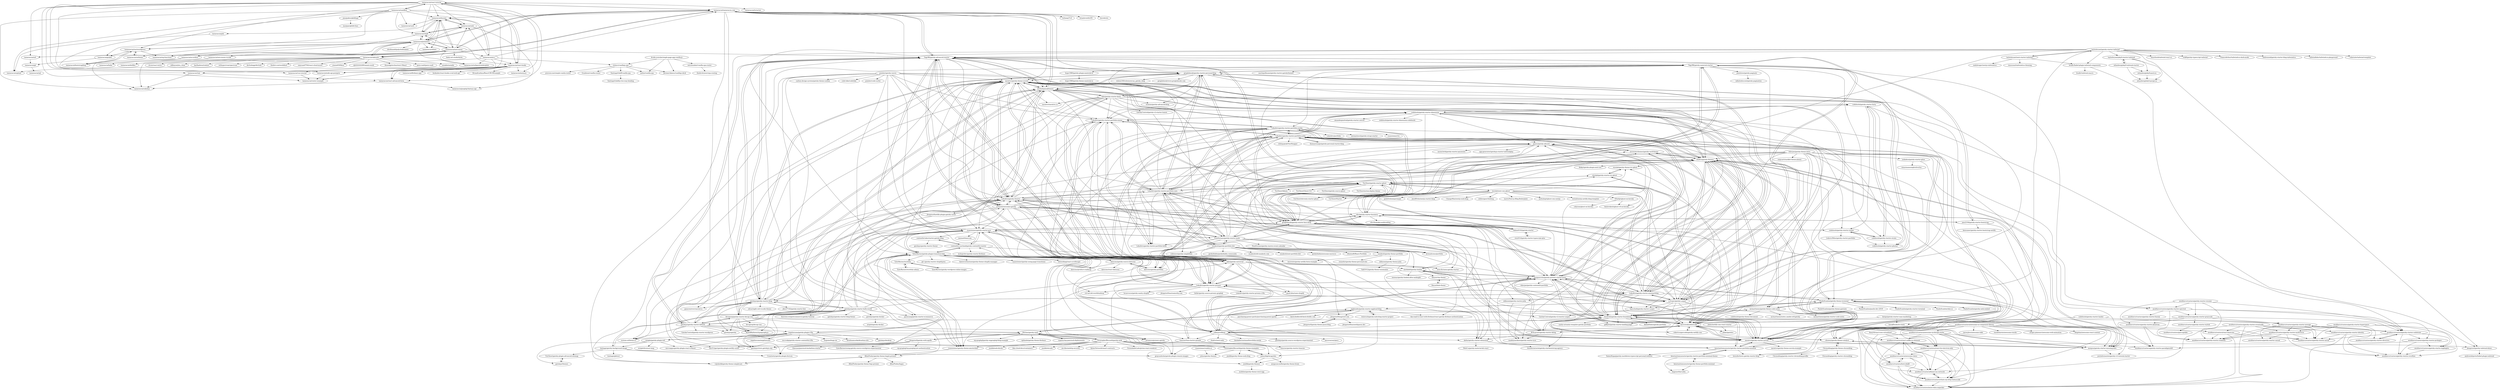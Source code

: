 digraph G {
"taniarascia/react-tutorial" -> "taniarascia/react-hooks"
"taniarascia/react-tutorial" -> "taniarascia/taniarascia.com"
"taniarascia/react-tutorial" -> "taniarascia/react-advanced-form"
"taniarascia/react-tutorial" -> "taniarascia/router-example"
"taniarascia/react-tutorial" -> "taniarascia/startwordpress"
"taniarascia/react-tutorial" -> "taniarascia/node-api-postgres"
"taniarascia/react-tutorial" -> "taniarascia/vue-tutorial"
"taniarascia/react-tutorial" -> "taniarascia/memory"
"taniarascia/react-tutorial" -> "taniarascia/sandbox"
"taniarascia/react-tutorial" -> "taniarascia/es6"
"taniarascia/react-tutorial" -> "taniarascia/tictactoe"
"taniarascia/react-tutorial" -> "taniarascia/snek"
"taniarascia/react-tutorial" -> "taniarascia/chip8"
"taniarascia/react-tutorial" -> "taniarascia/chat"
"taniarascia/react-tutorial" -> "taniarascia/laconia"
"taylorbryant/jekyll-starter-tailwind" -> "mhanberg/jekyll-tailwind-starter"
"taylorbryant/jekyll-starter-tailwind" -> "mhanberg/jekyll-postcss"
"taylorbryant/jekyll-starter-tailwind" -> "mhanberg/jekyll-purgecss"
"taniarascia/taniarascia.com" -> "Vagr9K/gatsby-advanced-starter"
"taniarascia/taniarascia.com" -> "taniarascia/new-moon"
"taniarascia/taniarascia.com" -> "taniarascia/takenote"
"taniarascia/taniarascia.com" -> "taniarascia/primitive"
"taniarascia/taniarascia.com" -> "narative/gatsby-theme-novela"
"taniarascia/taniarascia.com" -> "alxshelepenok/lumen"
"taniarascia/taniarascia.com" -> "taniarascia/react-tutorial"
"taniarascia/taniarascia.com" -> "LekoArts/gatsby-themes"
"taniarascia/taniarascia.com" -> "gaearon/overreacted.io" ["e"=1]
"taniarascia/taniarascia.com" -> "gatsbyjs/gatsby-starter-blog"
"taniarascia/taniarascia.com" -> "bchiang7/v4" ["e"=1]
"taniarascia/taniarascia.com" -> "greglobinski/gatsby-starter-personal-blog"
"taniarascia/taniarascia.com" -> "brianlovin/briOS" ["e"=1]
"taniarascia/taniarascia.com" -> "leerob/site" ["e"=1]
"taniarascia/taniarascia.com" -> "taniarascia/laconia"
"TylerBarnes/gatsby-plugin-transition-link" -> "ryanwiemer/gatsby-using-page-transitions"
"TylerBarnes/gatsby-plugin-transition-link" -> "bitworking/react-scrollmagic" ["e"=1]
"TylerBarnes/gatsby-plugin-transition-link" -> "timhagn/gatsby-background-image"
"TylerBarnes/gatsby-plugin-transition-link" -> "fabe/gatsby-universal"
"TylerBarnes/gatsby-plugin-transition-link" -> "prismicio/prismic-gatsby" ["e"=1]
"TylerBarnes/gatsby-plugin-transition-link" -> "Creatiwity/gatsby-plugin-favicon"
"TylerBarnes/gatsby-plugin-transition-link" -> "contentful-userland/gatsby-contentful-starter"
"TylerBarnes/gatsby-plugin-transition-link" -> "datocms/gatsby-source-datocms"
"TylerBarnes/gatsby-plugin-transition-link" -> "gil--/gatsby-starter-shopifypwa" ["e"=1]
"TylerBarnes/gatsby-plugin-transition-link" -> "ctrl-alt-del-world/midway" ["e"=1]
"TylerBarnes/gatsby-plugin-transition-link" -> "thetrevorharmon/gatsby-theme-shopify-manager" ["e"=1]
"TylerBarnes/gatsby-plugin-transition-link" -> "angeloocana/gatsby-plugin-i18n"
"TylerBarnes/gatsby-plugin-transition-link" -> "ChristopherBiscardi/gatsby-mdx"
"TylerBarnes/gatsby-plugin-transition-link" -> "graysonhicks/gatsby-plugin-remote-images"
"TylerBarnes/gatsby-plugin-transition-link" -> "TylerBarnes/wordsby"
"TylerBarnes/gatsby-wordpress-inline-images" -> "TylerBarnes/wordsby"
"LekoArts/gatsby-starter-portfolio-emma" -> "LekoArts/gatsby-starter-portfolio-emilia"
"LekoArts/gatsby-starter-portfolio-emma" -> "LekoArts/gatsby-starter-portfolio-jodie"
"LekoArts/gatsby-starter-portfolio-emma" -> "LekoArts/gatsby-starter-portfolio-bella"
"LekoArts/gatsby-starter-portfolio-emma" -> "ryanwiemer/gatsby-theme-amsterdam"
"LekoArts/gatsby-starter-portfolio-emma" -> "akzhy/gatsby-starter-elemental"
"LekoArts/gatsby-starter-portfolio-emma" -> "datocms/gatsby-portfolio"
"LekoArts/gatsby-starter-portfolio-emma" -> "codebushi/gatsby-starter-dimension"
"LekoArts/gatsby-starter-portfolio-emma" -> "LekoArts/gatsby-starter-portfolio-cara"
"LekoArts/gatsby-starter-portfolio-emma" -> "LekoArts/gatsby-starter-prismic"
"pomber/gatsby-waves" -> "pomber/code-surfer" ["e"=1]
"pomber/gatsby-waves" -> "carbon-design-system/gatsby-theme-carbon" ["e"=1]
"pomber/gatsby-waves" -> "narative/gatsby-theme-novela"
"pomber/gatsby-waves" -> "AllanPooley/gatsby-theme-legals-prismic"
"pomber/gatsby-waves" -> "tinacms/tina-starter-grande"
"pomber/gatsby-waves" -> "fabe/gatsby-universal"
"pomber/gatsby-waves" -> "ryanwiemer/gatsby-theme-amsterdam"
"pomber/gatsby-waves" -> "shadcn/gatsby-themes"
"pomber/gatsby-waves" -> "code-hike/codehike" ["e"=1]
"pomber/gatsby-waves" -> "mrmartineau/gatsby-theme-code-notes"
"pomber/gatsby-waves" -> "reflexjs/reflexjs"
"pomber/gatsby-waves" -> "TylerBarnes/gatsby-plugin-transition-link"
"pomber/gatsby-waves" -> "vojtaholik/gatsby-theme-simplecast"
"pomber/gatsby-waves" -> "LekoArts/gatsby-starter-portfolio-emma"
"LekoArts/gatsby-starter-portfolio-cara" -> "LekoArts/gatsby-themes"
"LekoArts/gatsby-starter-portfolio-cara" -> "smakosh/gatsby-portfolio-dev"
"LekoArts/gatsby-starter-portfolio-cara" -> "EmaSuriano/gatsby-starter-mate"
"LekoArts/gatsby-starter-portfolio-cara" -> "LekoArts/gatsby-starter-portfolio-emma"
"LekoArts/gatsby-starter-portfolio-cara" -> "LekoArts/gatsby-starter-portfolio-emilia"
"LekoArts/gatsby-starter-portfolio-cara" -> "LekoArts/gatsby-starter-portfolio-jodie"
"LekoArts/gatsby-starter-portfolio-cara" -> "LekoArts/gatsby-starter-portfolio-bella"
"LekoArts/gatsby-starter-portfolio-cara" -> "greglobinski/gatsby-starter-hero-blog"
"LekoArts/gatsby-starter-portfolio-cara" -> "Vagr9K/gatsby-advanced-starter"
"LekoArts/gatsby-starter-portfolio-cara" -> "narative/gatsby-theme-novela"
"LekoArts/gatsby-starter-portfolio-cara" -> "greglobinski/gatsby-starter-personal-blog"
"LekoArts/gatsby-starter-portfolio-cara" -> "marguerrrite/gatsby-prismic-starter-prist"
"LekoArts/gatsby-starter-portfolio-cara" -> "kremalicious/portfolio" ["e"=1]
"LekoArts/gatsby-starter-portfolio-cara" -> "TryGhost/gatsby-starter-ghost"
"LekoArts/gatsby-starter-portfolio-cara" -> "cobiwave/gatsby-simplefolio" ["e"=1]
"maxpou/gatsby-starter-morning-dew" -> "ehowey/gatsby-theme-catalyst"
"maxpou/gatsby-starter-morning-dew" -> "thriveweb/yellowcake"
"maxpou/gatsby-starter-morning-dew" -> "shadcn/gatsby-themes"
"maxpou/gatsby-starter-morning-dew" -> "justinformentin/gatsby-v2-tutorial-starter"
"taniarascia/sandbox" -> "taniarascia/startwordpress"
"taniarascia/sandbox" -> "taniarascia/laconia"
"taniarascia/sandbox" -> "taniarascia/react-tutorial"
"taniarascia/sandbox" -> "janaipakos/ghibliapi"
"taniarascia/sandbox" -> "taniarascia/card"
"taniarascia/sandbox" -> "taniarascia/sokoban"
"taniarascia/sandbox" -> "taniarascia/react-hooks"
"taniarascia/sandbox" -> "taniarascia/chip8"
"taniarascia/sandbox" -> "taniarascia/node-api-postgres"
"taniarascia/sandbox" -> "taniarascia/upload"
"taniarascia/sandbox" -> "taniarascia/react-advanced-form"
"thomaswangio/gatsby-personal-starter-blog" -> "LekoArts/gatsby-starter-portfolio-jodie"
"taniarascia/mvc" -> "taniarascia/laconia"
"taniarascia/mvc" -> "taniarascia/snek"
"taniarascia/mvc" -> "taniarascia/react-hooks"
"taniarascia/mvc" -> "taniarascia/taniarascia.com"
"taniarascia/mvc" -> "taniarascia/node-api-postgres"
"taniarascia/mvc" -> "taniarascia/webpack-boilerplate" ["e"=1]
"taniarascia/mvc" -> "rishavs/vanillajs-spa"
"taniarascia/mvc" -> "taniarascia/bootstrapblog"
"anubhavsrivastava/awesome-ui-component-library" -> "anubhavsrivastava/awesome-ux-design-styles"
"anubhavsrivastava/awesome-ui-component-library" -> "anubhavsrivastava/react-selffocus-element"
"anubhavsrivastava/awesome-ui-component-library" -> "anubhavsrivastava/react-for-electron-only"
"anubhavsrivastava/awesome-ui-component-library" -> "anubhavsrivastava/axios-data-unpacker"
"anubhavsrivastava/awesome-ui-component-library" -> "anubhavsrivastava/blame-my-network"
"anubhavsrivastava/awesome-ui-component-library" -> "anubhavsrivastava/whats-my-http-statuscode"
"anubhavsrivastava/awesome-ui-component-library" -> "anubhavsrivastava/leetcodeJS"
"anubhavsrivastava/awesome-ui-component-library" -> "anubhavsrivastava/react-lineicons"
"anubhavsrivastava/awesome-ui-component-library" -> "anubhavsrivastava/awesome-chess"
"anubhavsrivastava/awesome-ui-component-library" -> "jaywcjlove/awesome-uikit" ["e"=1]
"anubhavsrivastava/awesome-ui-component-library" -> "stackshareio/awesome-stacks" ["e"=1]
"anubhavsrivastava/awesome-ui-component-library" -> "sergey-pimenov/awesome-web-animation" ["e"=1]
"anubhavsrivastava/awesome-ui-component-library" -> "diegohaz/awesome-react-context" ["e"=1]
"anubhavsrivastava/awesome-ui-component-library" -> "anubhavsrivastava/gatsby-starter-aerial"
"anubhavsrivastava/awesome-ui-component-library" -> "anubhavsrivastava/gatsby-starter-paradigmshift"
"LekoArts/gatsby-starter-minimal-blog" -> "LekoArts/gatsby-themes"
"LekoArts/gatsby-starter-minimal-blog" -> "alxshelepenok/lumen"
"LekoArts/gatsby-starter-minimal-blog" -> "narative/gatsby-theme-novela"
"LekoArts/gatsby-starter-minimal-blog" -> "gatsbyjs/gatsby-starter-blog"
"LekoArts/gatsby-starter-minimal-blog" -> "LekoArts/gatsby-starter-prismic"
"LekoArts/gatsby-starter-minimal-blog" -> "narative/gatsby-starter-novela"
"LekoArts/gatsby-starter-minimal-blog" -> "LekoArts/gatsby-starter-portfolio-jodie"
"LekoArts/gatsby-starter-minimal-blog" -> "greglobinski/gatsby-starter-personal-blog"
"LekoArts/gatsby-starter-minimal-blog" -> "marguerrrite/gatsby-prismic-starter-prist"
"LekoArts/gatsby-starter-minimal-blog" -> "scttcper/gatsby-casper"
"LekoArts/gatsby-starter-minimal-blog" -> "Vagr9K/gatsby-advanced-starter"
"LekoArts/gatsby-starter-minimal-blog" -> "maxpou/gatsby-starter-morning-dew"
"LekoArts/gatsby-starter-minimal-blog" -> "niklasmtj/gatsby-starter-julia"
"LekoArts/gatsby-starter-minimal-blog" -> "TryGhost/gatsby-starter-ghost"
"LekoArts/gatsby-starter-minimal-blog" -> "stackrole/gatsby-starter-foundation"
"decaporg/gatsby-starter-decap-cms" -> "decaporg/decap-cms" ["e"=1]
"decaporg/gatsby-starter-decap-cms" -> "gatsbyjs/gatsby-starter-default"
"decaporg/gatsby-starter-decap-cms" -> "gatsbyjs/gatsby-starter-blog"
"decaporg/gatsby-starter-decap-cms" -> "Vagr9K/gatsby-advanced-starter"
"decaporg/gatsby-starter-decap-cms" -> "alxshelepenok/lumen"
"decaporg/gatsby-starter-decap-cms" -> "LekoArts/gatsby-themes"
"decaporg/gatsby-starter-decap-cms" -> "thriveweb/yellowcake"
"decaporg/gatsby-starter-decap-cms" -> "gatsbyjs/gatsby" ["e"=1]
"decaporg/gatsby-starter-decap-cms" -> "gatsbyjs/gatsby-starter-hello-world"
"decaporg/gatsby-starter-decap-cms" -> "narative/gatsby-theme-novela"
"decaporg/gatsby-starter-decap-cms" -> "TryGhost/gatsby-starter-ghost"
"decaporg/gatsby-starter-decap-cms" -> "robertcoopercode/gatsby-netlify-cms"
"decaporg/gatsby-starter-decap-cms" -> "gatsbyjs/store.gatsbyjs.org" ["e"=1]
"decaporg/gatsby-starter-decap-cms" -> "ryanwiemer/gatsby-starter-gcn"
"decaporg/gatsby-starter-decap-cms" -> "KyleAMathews/typography.js" ["e"=1]
"bradlc/babel-plugin-tailwind-components" -> "bradlc/tailwind.macro"
"bradlc/babel-plugin-tailwind-components" -> "jlengstorf/gatsby-tailwind-demo"
"LekoArts/gatsby-themes" -> "LekoArts/gatsby-starter-minimal-blog"
"LekoArts/gatsby-themes" -> "narative/gatsby-theme-novela"
"LekoArts/gatsby-themes" -> "LekoArts/gatsby-starter-portfolio-cara"
"LekoArts/gatsby-themes" -> "alxshelepenok/lumen"
"LekoArts/gatsby-themes" -> "Vagr9K/gatsby-advanced-starter"
"LekoArts/gatsby-themes" -> "decaporg/gatsby-starter-decap-cms"
"LekoArts/gatsby-themes" -> "gatsbyjs/gatsby-starter-blog"
"LekoArts/gatsby-themes" -> "reflexjs/reflexjs"
"LekoArts/gatsby-themes" -> "marguerrrite/gatsby-prismic-starter-prist"
"LekoArts/gatsby-themes" -> "system-ui/theme-ui" ["e"=1]
"LekoArts/gatsby-themes" -> "prayash/awesome-gatsby"
"LekoArts/gatsby-themes" -> "narative/gatsby-starter-novela"
"LekoArts/gatsby-themes" -> "TryGhost/gatsby-starter-ghost"
"LekoArts/gatsby-themes" -> "EmaSuriano/gatsby-starter-mate"
"LekoArts/gatsby-themes" -> "LekoArts/gatsby-starter-portfolio-emma"
"smakosh/gatsby-theme-portfolio" -> "niklasmtj/gatsby-theme-julia"
"smakosh/gatsby-theme-portfolio" -> "imorente/gatsby-netlify-form-example"
"smakosh/gatsby-theme-portfolio" -> "rennehir/gatsby-theme-personal-site"
"greglobinski/gatsby-starter-hero-blog" -> "greglobinski/gatsby-starter-personal-blog"
"greglobinski/gatsby-starter-hero-blog" -> "scttcper/gatsby-casper"
"greglobinski/gatsby-starter-hero-blog" -> "ryanwiemer/gatsby-starter-gcn"
"greglobinski/gatsby-starter-hero-blog" -> "codebushi/gatsby-starter-stellar"
"greglobinski/gatsby-starter-hero-blog" -> "LekoArts/gatsby-starter-portfolio-cara"
"greglobinski/gatsby-starter-hero-blog" -> "v4iv/gatsby-starter-business"
"greglobinski/gatsby-starter-hero-blog" -> "haysclark/gatsby-starter-casper"
"greglobinski/gatsby-starter-hero-blog" -> "codebushi/gatsby-starter-dimension"
"greglobinski/gatsby-starter-hero-blog" -> "fabien0102/gatsby-starter"
"greglobinski/gatsby-starter-hero-blog" -> "Vagr9K/gatsby-advanced-starter"
"greglobinski/gatsby-starter-hero-blog" -> "TryGhost/gatsby-starter-ghost"
"greglobinski/gatsby-starter-hero-blog" -> "the-road-to-react-with-firebase/react-gatsby-firebase-authentication" ["e"=1]
"greglobinski/gatsby-starter-hero-blog" -> "shadcn/gatsby-themes"
"greglobinski/gatsby-starter-hero-blog" -> "EmaSuriano/gatsby-starter-mate"
"greglobinski/gatsby-starter-hero-blog" -> "niklasmtj/gatsby-starter-julia"
"taniarascia/snek" -> "taniarascia/chip8"
"taniarascia/snek" -> "taniarascia/laconia"
"taniarascia/snek" -> "taniarascia/graphql-fantasy-api"
"angeloocana/gatsby-plugin-i18n" -> "wiziple/gatsby-plugin-intl"
"angeloocana/gatsby-plugin-i18n" -> "angeloocana/angeloocana"
"angeloocana/gatsby-plugin-i18n" -> "mccrodp/gatsby-starter-contentful-i18n"
"angeloocana/gatsby-plugin-i18n" -> "TylerBarnes/gatsby-plugin-transition-link"
"angeloocana/gatsby-plugin-i18n" -> "hugomn/hugo.im"
"angeloocana/gatsby-plugin-i18n" -> "microapps/gatsby-plugin-react-i18next"
"angeloocana/gatsby-plugin-i18n" -> "Creatiwity/gatsby-plugin-favicon"
"angeloocana/gatsby-plugin-i18n" -> "prismicio/prismic-gatsby" ["e"=1]
"angeloocana/gatsby-plugin-i18n" -> "krashnamusika/krashna-site"
"angeloocana/gatsby-plugin-i18n" -> "gatsbyjs/desktop"
"TryGhost/gatsby-starter-ghost" -> "scttcper/gatsby-casper"
"TryGhost/gatsby-starter-ghost" -> "TryGhost/gatsby-source-ghost" ["e"=1]
"TryGhost/gatsby-starter-ghost" -> "styxlab/gatsby-starter-try-ghost"
"TryGhost/gatsby-starter-ghost" -> "TryGhost/action-deploy-theme" ["e"=1]
"TryGhost/gatsby-starter-ghost" -> "styxlab/next-cms-ghost"
"TryGhost/gatsby-starter-ghost" -> "TryGhost/Starter" ["e"=1]
"TryGhost/gatsby-starter-ghost" -> "TryGhost/Admin" ["e"=1]
"TryGhost/gatsby-starter-ghost" -> "greglobinski/gatsby-starter-hero-blog"
"TryGhost/gatsby-starter-ghost" -> "TryGhost/eleventy-starter-ghost" ["e"=1]
"TryGhost/gatsby-starter-ghost" -> "alxshelepenok/lumen"
"TryGhost/gatsby-starter-ghost" -> "TryGhost/Ghost-CLI" ["e"=1]
"TryGhost/gatsby-starter-ghost" -> "stackrole/gatsby-starter-foundation"
"TryGhost/gatsby-starter-ghost" -> "LekoArts/gatsby-starter-portfolio-cara"
"TryGhost/gatsby-starter-ghost" -> "thriveweb/yellowcake"
"TryGhost/gatsby-starter-ghost" -> "LekoArts/gatsby-starter-minimal-blog"
"rishavs/vanillajs-spa" -> "SantiagoGdaR/vanilla-spa"
"rishavs/vanillajs-spa" -> "praveen-me/simple-vanila-router"
"rishavs/vanillajs-spa" -> "zathio/vanilla-spa"
"rishavs/vanillajs-spa" -> "Graidenix/vanilla-router"
"rishavs/vanillajs-spa" -> "JeremyLikness/vanillajs-deck"
"marguerrrite/gatsby-prismic-starter-prist" -> "narative/gatsby-starter-novela"
"marguerrrite/gatsby-prismic-starter-prist" -> "stackrole/gatsby-starter-foundation"
"marguerrrite/gatsby-prismic-starter-prist" -> "LekoArts/gatsby-starter-portfolio-jodie"
"marguerrrite/gatsby-prismic-starter-prist" -> "imedadel/gatsby-london"
"marguerrrite/gatsby-prismic-starter-prist" -> "shadcn/gatsby-themes"
"marguerrrite/gatsby-prismic-starter-prist" -> "wkocjan/gatsby-contentful-portfolio"
"marguerrrite/gatsby-prismic-starter-prist" -> "LekoArts/gatsby-starter-prismic"
"marguerrrite/gatsby-prismic-starter-prist" -> "thriveweb/yellowcake"
"marguerrrite/gatsby-prismic-starter-prist" -> "W3Layouts/gatsby-starter-delog"
"marguerrrite/gatsby-prismic-starter-prist" -> "narative/gatsby-theme-novela"
"marguerrrite/gatsby-prismic-starter-prist" -> "reflexjs/reflexjs"
"marguerrrite/gatsby-prismic-starter-prist" -> "ajayns/gatsby-absurd"
"marguerrrite/gatsby-prismic-starter-prist" -> "PaulieScanlon/gatsby-theme-terminal"
"marguerrrite/gatsby-prismic-starter-prist" -> "akzhy/gatsby-starter-elemental"
"marguerrrite/gatsby-prismic-starter-prist" -> "LekoArts/gatsby-starter-portfolio-emilia"
"ChristopherBiscardi/gatsby-mdx" -> "ChristopherBiscardi/gatsby-theme-examples"
"ChristopherBiscardi/gatsby-mdx" -> "ibm-cloud-docs/containers" ["e"=1]
"ChristopherBiscardi/gatsby-mdx" -> "jxnblk/ok-mdx" ["e"=1]
"ChristopherBiscardi/gatsby-mdx" -> "jlengstorf/gatsby-tailwind-demo"
"ChristopherBiscardi/gatsby-mdx" -> "aio-libs/aiohttp-security" ["e"=1]
"ChristopherBiscardi/gatsby-mdx" -> "axe312ger/gatsby-plugin-netlify-cache"
"ChristopherBiscardi/gatsby-mdx" -> "johno/digital-garden"
"ChristopherBiscardi/gatsby-mdx" -> "TylerBarnes/gatsby-plugin-transition-link"
"ChristopherBiscardi/gatsby-mdx" -> "gatsbyjs/store.gatsbyjs.org" ["e"=1]
"ChristopherBiscardi/gatsby-mdx" -> "jxnblk/gatsby-themes"
"ChristopherBiscardi/gatsby-mdx" -> "KyberNetwork/smart-contracts" ["e"=1]
"ChristopherBiscardi/gatsby-mdx" -> "FormidableLabs/prism-react-renderer" ["e"=1]
"ChristopherBiscardi/gatsby-mdx" -> "jxnblk/mdx-blocks"
"ChristopherBiscardi/gatsby-mdx" -> "DSchau/gatsby-mail"
"ryanwiemer/gatsby-starter-gcn" -> "contentful-userland/gatsby-contentful-starter"
"ryanwiemer/gatsby-starter-gcn" -> "iammatthias/com" ["e"=1]
"ryanwiemer/gatsby-starter-gcn" -> "ryanwiemer/gatsby-theme-amsterdam"
"ryanwiemer/gatsby-starter-gcn" -> "greglobinski/gatsby-starter-hero-blog"
"ryanwiemer/gatsby-starter-gcn" -> "fabe/gatsby-universal"
"ryanwiemer/gatsby-starter-gcn" -> "LekoArts/gatsby-starter-prismic"
"ryanwiemer/gatsby-starter-gcn" -> "contentful-labs/starter-gatsby-blog"
"ryanwiemer/gatsby-starter-gcn" -> "EmaSuriano/gatsby-starter-mate"
"ryanwiemer/gatsby-starter-gcn" -> "narative/gatsby-theme-novela"
"ryanwiemer/gatsby-starter-gcn" -> "Vagr9K/gatsby-advanced-starter"
"ryanwiemer/gatsby-starter-gcn" -> "v4iv/gatsby-starter-business"
"ryanwiemer/gatsby-starter-gcn" -> "datocms/gatsby-portfolio"
"ryanwiemer/gatsby-starter-gcn" -> "TylerBarnes/gatsby-plugin-transition-link"
"ryanwiemer/gatsby-starter-gcn" -> "gatsbyjs/store.gatsbyjs.org" ["e"=1]
"ryanwiemer/gatsby-starter-gcn" -> "parmsang/gatsby-starter-ecommerce" ["e"=1]
"greglobinski/gatsby-starter-personal-blog" -> "greglobinski/gatsby-starter-hero-blog"
"greglobinski/gatsby-starter-personal-blog" -> "alxshelepenok/lumen"
"greglobinski/gatsby-starter-personal-blog" -> "scttcper/gatsby-casper"
"greglobinski/gatsby-starter-personal-blog" -> "haysclark/gatsby-starter-casper"
"greglobinski/gatsby-starter-personal-blog" -> "Vagr9K/gatsby-advanced-starter"
"greglobinski/gatsby-starter-personal-blog" -> "LekoArts/gatsby-starter-minimal-blog"
"greglobinski/gatsby-starter-personal-blog" -> "gatsbyjs/gatsby-starter-blog"
"greglobinski/gatsby-starter-personal-blog" -> "fabe/gatsby-starter-deck"
"greglobinski/gatsby-starter-personal-blog" -> "wonism/gatsby-advanced-blog"
"greglobinski/gatsby-starter-personal-blog" -> "Vagr9K/gatsby-material-starter"
"greglobinski/gatsby-starter-personal-blog" -> "rolwin100/rolwinreevan_gatsby_blog"
"greglobinski/gatsby-starter-personal-blog" -> "LekoArts/gatsby-starter-portfolio-cara"
"greglobinski/gatsby-starter-personal-blog" -> "narative/gatsby-theme-novela"
"greglobinski/gatsby-starter-personal-blog" -> "greglobinski/www.greglobinski.com"
"greglobinski/gatsby-starter-personal-blog" -> "LekoArts/gatsby-starter-portfolio-emma"
"LekoArts/gatsby-starter-portfolio-jodie" -> "LekoArts/gatsby-starter-portfolio-emma"
"LekoArts/gatsby-starter-portfolio-jodie" -> "LekoArts/gatsby-starter-portfolio-emilia"
"LekoArts/gatsby-starter-portfolio-jodie" -> "marguerrrite/gatsby-prismic-starter-prist"
"LekoArts/gatsby-starter-portfolio-jodie" -> "narative/gatsby-starter-novela"
"LekoArts/gatsby-starter-portfolio-jodie" -> "stackrole/gatsby-starter-foundation"
"LekoArts/gatsby-starter-portfolio-jodie" -> "shadcn/gatsby-themes"
"LekoArts/gatsby-starter-portfolio-jodie" -> "LekoArts/gatsby-starter-prismic"
"LekoArts/gatsby-starter-portfolio-jodie" -> "thomaswangio/gatsby-personal-starter-blog"
"LekoArts/gatsby-starter-portfolio-jodie" -> "ajayns/gatsby-absurd"
"LekoArts/gatsby-starter-portfolio-jodie" -> "imedadel/gatsby-london"
"LekoArts/gatsby-starter-portfolio-jodie" -> "thriveweb/yellowcake"
"LekoArts/gatsby-starter-portfolio-jodie" -> "rohitguptab/OneShopper" ["e"=1]
"LekoArts/gatsby-starter-portfolio-jodie" -> "LekoArts/gatsby-starter-portfolio-bella"
"LekoArts/gatsby-starter-portfolio-jodie" -> "datocms/gatsby-portfolio"
"LekoArts/gatsby-starter-portfolio-jodie" -> "LekoArts/gatsby-starter-portfolio-cara"
"codebushi/gatsby-starter-forty" -> "codebushi/gatsby-starter-dimension"
"codebushi/gatsby-starter-forty" -> "codebushi/gatsby-starter-photon"
"codebushi/gatsby-starter-forty" -> "anubhavsrivastava/gatsby-starter-solidstate"
"codebushi/gatsby-starter-forty" -> "codebushi/gatsby-starter-strata"
"codebushi/gatsby-starter-forty" -> "codebushi/gatsby-starter-stellar"
"smakosh/gatsby-portfolio-dev" -> "smakosh/old-smakosh.com" ["e"=1]
"smakosh/gatsby-portfolio-dev" -> "LekoArts/gatsby-starter-portfolio-cara"
"smakosh/gatsby-portfolio-dev" -> "EmaSuriano/gatsby-starter-mate"
"smakosh/gatsby-portfolio-dev" -> "cobiwave/gatsby-simplefolio" ["e"=1]
"smakosh/gatsby-portfolio-dev" -> "kremalicious/portfolio" ["e"=1]
"smakosh/gatsby-portfolio-dev" -> "LekoArts/gatsby-starter-portfolio-jodie"
"smakosh/gatsby-portfolio-dev" -> "smakosh/next-portfolio-dev" ["e"=1]
"smakosh/gatsby-portfolio-dev" -> "geeksblabla/awesome-morocco" ["e"=1]
"smakosh/gatsby-portfolio-dev" -> "smakosh/gatsby-theme-portfolio"
"smakosh/gatsby-portfolio-dev" -> "konstantinmuenster/gatsby-starter-portfolio-minimal"
"smakosh/gatsby-portfolio-dev" -> "fabe/gatsby-universal"
"smakosh/gatsby-portfolio-dev" -> "rbhatia46/React-Portfolio" ["e"=1]
"smakosh/gatsby-portfolio-dev" -> "narative/gatsby-theme-novela"
"smakosh/gatsby-portfolio-dev" -> "geeksblabla/geeksblabla.community" ["e"=1]
"smakosh/gatsby-portfolio-dev" -> "marguerrrite/gatsby-prismic-starter-prist"
"DSchau/gatsby-mail" -> "jlengstorf/gatsby-with-apollo"
"DSchau/gatsby-mail" -> "gatsbyjs/store.gatsbyjs.org" ["e"=1]
"DSchau/gatsby-mail" -> "ChristopherBiscardi/gatsby-theme-examples"
"DSchau/gatsby-mail" -> "jxnblk/gatsby-themes"
"DSchau/gatsby-mail" -> "epilande/gatsby-theme-firebase"
"DSchau/gatsby-mail" -> "eggheadio/gatsby-starter-egghead-blog"
"DSchau/gatsby-mail" -> "ChristopherBiscardi/gatsby-mdx"
"DSchau/gatsby-mail" -> "graysonhicks/gatsby-plugin-remote-images"
"DSchau/gatsby-mail" -> "crgeary/wp-jamstack-deployments" ["e"=1]
"DSchau/gatsby-mail" -> "wp-graphql/gatsby-wpgraphql-blog-example" ["e"=1]
"narative/gatsby-theme-novela" -> "narative/gatsby-starter-novela"
"narative/gatsby-theme-novela" -> "LekoArts/gatsby-themes"
"narative/gatsby-theme-novela" -> "shadcn/gatsby-themes"
"narative/gatsby-theme-novela" -> "alxshelepenok/lumen"
"narative/gatsby-theme-novela" -> "fabe/gatsby-universal"
"narative/gatsby-theme-novela" -> "marguerrrite/gatsby-prismic-starter-prist"
"narative/gatsby-theme-novela" -> "reflexjs/reflexjs"
"narative/gatsby-theme-novela" -> "prayash/awesome-gatsby"
"narative/gatsby-theme-novela" -> "narative/narative.co"
"narative/gatsby-theme-novela" -> "LekoArts/gatsby-starter-minimal-blog"
"narative/gatsby-theme-novela" -> "imedadel/gatsby-london"
"narative/gatsby-theme-novela" -> "scttcper/gatsby-casper"
"narative/gatsby-theme-novela" -> "LekoArts/gatsby-starter-prismic"
"narative/gatsby-theme-novela" -> "ryanwiemer/gatsby-theme-amsterdam"
"narative/gatsby-theme-novela" -> "system-ui/theme-ui" ["e"=1]
"ehowey/gatsby-theme-catalyst" -> "shadcn/gatsby-themes"
"ehowey/gatsby-theme-catalyst" -> "maxpou/gatsby-starter-morning-dew"
"ehowey/gatsby-theme-catalyst" -> "PaulieScanlon/gatsby-theme-terminal"
"ehowey/gatsby-theme-catalyst" -> "Chronoblog/gatsby-theme-chronoblog"
"SNathJr/ghost-on-heroku" -> "cobyism/ghost-on-heroku" ["e"=1]
"SNathJr/ghost-on-heroku" -> "thelovekesh/ghost-v4-on-heroku"
"eggheadio/gatsby-starter-egghead-blog" -> "rwieruch/gatsby-mdx-blog-starter-project"
"eggheadio/gatsby-starter-egghead-blog" -> "kentcdodds/old-kentcdodds.com" ["e"=1]
"eggheadio/gatsby-starter-egghead-blog" -> "jlengstorf/lengstorf.com"
"eggheadio/gatsby-starter-egghead-blog" -> "scttcper/gatsby-casper"
"eggheadio/gatsby-starter-egghead-blog" -> "the-road-to-react-with-firebase/react-gatsby-firebase-authentication" ["e"=1]
"eggheadio/gatsby-starter-egghead-blog" -> "DSchau/gatsby-mail"
"eggheadio/gatsby-starter-egghead-blog" -> "narative/gatsby-theme-novela"
"eggheadio/gatsby-starter-egghead-blog" -> "stackrole/gatsby-starter-foundation"
"eggheadio/gatsby-starter-egghead-blog" -> "purchasing-power-parity/purchasing-power-parity"
"LekoArts/gatsby-starter-portfolio-emilia" -> "LekoArts/gatsby-starter-portfolio-emma"
"LekoArts/gatsby-starter-portfolio-emilia" -> "LekoArts/gatsby-starter-portfolio-jodie"
"LekoArts/gatsby-starter-portfolio-emilia" -> "LekoArts/gatsby-starter-portfolio-bella"
"LekoArts/gatsby-starter-portfolio-emilia" -> "ryanwiemer/gatsby-theme-amsterdam"
"LekoArts/gatsby-starter-portfolio-emilia" -> "LekoArts/gatsby-starter-portfolio-cara"
"LekoArts/gatsby-starter-portfolio-emilia" -> "marguerrrite/gatsby-prismic-starter-prist"
"LekoArts/gatsby-starter-portfolio-emilia" -> "LekoArts/portfolio" ["e"=1]
"LekoArts/gatsby-starter-portfolio-emilia" -> "shadcn/gatsby-themes"
"LekoArts/gatsby-starter-portfolio-emilia" -> "datocms/gatsby-portfolio"
"LekoArts/gatsby-starter-portfolio-emilia" -> "jeremylynch/gatsby-strapi-starter"
"LekoArts/gatsby-starter-portfolio-emilia" -> "madelyneriksen/gatsby-starter-tyra"
"LekoArts/gatsby-starter-portfolio-emilia" -> "LekoArts/gatsby-starter-prismic"
"LekoArts/gatsby-starter-portfolio-emilia" -> "akzhy/gatsby-starter-elemental"
"LekoArts/gatsby-starter-portfolio-emilia" -> "ryanwiemer/rw"
"resir014/gatsby-starter-typescript-plus" -> "fabien0102/gatsby-starter"
"datocms/gatsby-source-datocms" -> "datocms/react-datocms" ["e"=1]
"datocms/gatsby-source-datocms" -> "datocms/gatsby-portfolio"
"datocms/gatsby-source-datocms" -> "datocms/product-roadmap"
"imedadel/gatsby-london" -> "narative/gatsby-starter-novela"
"imedadel/gatsby-london" -> "weensy/gatsby-london-after-midnight"
"imedadel/gatsby-london" -> "marguerrrite/gatsby-prismic-starter-prist"
"imedadel/gatsby-london" -> "ajayns/gatsby-absurd"
"imedadel/gatsby-london" -> "lilxyzz/clay-theme"
"imedadel/gatsby-london" -> "akzhy/gatsby-starter-elemental"
"thriveweb/yellowcake" -> "maxpou/gatsby-starter-morning-dew"
"thriveweb/yellowcake" -> "robertcoopercode/gatsby-netlify-cms"
"thriveweb/yellowcake" -> "stackrole/gatsby-starter-foundation"
"thriveweb/yellowcake" -> "narative/gatsby-starter-novela"
"thriveweb/yellowcake" -> "W3Layouts/gatsby-starter-delog"
"thriveweb/yellowcake" -> "shadcn/gatsby-themes"
"thriveweb/yellowcake" -> "zerostaticthemes/gatsby-serif-theme"
"thriveweb/yellowcake" -> "Jinksi/gatsbro"
"thriveweb/yellowcake" -> "marguerrrite/gatsby-prismic-starter-prist"
"thriveweb/yellowcake" -> "v4iv/gatsby-starter-business"
"thriveweb/yellowcake" -> "LekoArts/gatsby-starter-portfolio-jodie"
"thriveweb/yellowcake" -> "ehowey/gatsby-theme-catalyst"
"thriveweb/yellowcake" -> "prayash/awesome-gatsby"
"thriveweb/yellowcake" -> "ajayns/gatsby-absurd"
"thriveweb/yellowcake" -> "reflexjs/reflexjs"
"datocms/gatsby-portfolio" -> "datocms/gatsby-source-datocms"
"robertcoopercode/gatsby-netlify-cms" -> "thriveweb/yellowcake"
"jlengstorf/gatsby-theme-jason-blog" -> "jlengstorf/lengstorf.com"
"taylorbryant/gatsby-starter-tailwind" -> "emortlock/tailwind-react-ui" ["e"=1]
"taylorbryant/gatsby-starter-tailwind" -> "ecklf/gatsby-typescript-tailwind"
"taylorbryant/gatsby-starter-tailwind" -> "taylorbryant/next-starter-tailwind"
"taylorbryant/gatsby-starter-tailwind" -> "taylorbryant/jekyll-starter-tailwind"
"taylorbryant/gatsby-starter-tailwind" -> "ChanceArthur/tailwindcss-dark-mode" ["e"=1]
"taylorbryant/gatsby-starter-tailwind" -> "v4iv/gatsby-starter-business"
"taylorbryant/gatsby-starter-tailwind" -> "andrezzoid/gatsby-starter-blog-tailwindcss"
"taylorbryant/gatsby-starter-tailwind" -> "Vagr9K/gatsby-advanced-starter"
"taylorbryant/gatsby-starter-tailwind" -> "bradlc/babel-plugin-tailwind-components"
"taylorbryant/gatsby-starter-tailwind" -> "tailwindlabs/tailwindcss-playground" ["e"=1]
"taylorbryant/gatsby-starter-tailwind" -> "vojtaholik/gatsby-theme-simplecast"
"taylorbryant/gatsby-starter-tailwind" -> "colmtuite/tailwind-template" ["e"=1]
"taylorbryant/gatsby-starter-tailwind" -> "jlengstorf/gatsby-tailwind-demo"
"taylorbryant/gatsby-starter-tailwind" -> "PaulieScanlon/gatsby-theme-terminal"
"taylorbryant/gatsby-starter-tailwind" -> "TylerBarnes/gatsby-plugin-transition-link"
"wiziple/gatsby-plugin-intl" -> "angeloocana/gatsby-plugin-i18n"
"wiziple/gatsby-plugin-intl" -> "wiziple/browser-lang"
"wiziple/gatsby-plugin-intl" -> "timhagn/gatsby-background-image"
"wiziple/gatsby-plugin-intl" -> "microapps/gatsby-plugin-react-i18next"
"wiziple/gatsby-plugin-intl" -> "gatsbyjs/themes"
"taniarascia/chip8" -> "taniarascia/snek"
"taniarascia/chip8" -> "taniarascia/laconia"
"taniarascia/chip8" -> "taniarascia/accordion"
"taniarascia/chip8" -> "taniarascia/primitive"
"jlengstorf/gatsby-tailwind-demo" -> "andrewdelprete/babel-plugin-tailwind"
"LekoArts/gatsby-starter-prismic" -> "prismicio/prismic-gatsby" ["e"=1]
"LekoArts/gatsby-starter-prismic" -> "LekoArts/gatsby-starter-portfolio-jodie"
"LekoArts/gatsby-starter-prismic" -> "good-idea/sane-shopify" ["e"=1]
"LekoArts/gatsby-starter-prismic" -> "marguerrrite/gatsby-prismic-starter-prist"
"LekoArts/gatsby-starter-prismic" -> "fabe/gatsby-universal"
"LekoArts/gatsby-starter-prismic" -> "ctrl-alt-del-world/midway" ["e"=1]
"LekoArts/gatsby-starter-prismic" -> "jlengstorf/marisamorby.com"
"LekoArts/gatsby-starter-prismic" -> "LekoArts/gatsby-starter-portfolio-emma"
"LekoArts/gatsby-starter-prismic" -> "ryanwiemer/gatsby-starter-gcn"
"LekoArts/gatsby-starter-prismic" -> "birkir/gatsby-source-prismic-graphql" ["e"=1]
"LekoArts/gatsby-starter-prismic" -> "LekoArts/gatsby-starter-minimal-blog"
"LekoArts/gatsby-starter-prismic" -> "LekoArts/gatsby-starter-prismic-i18n"
"LekoArts/gatsby-starter-prismic" -> "narative/gatsby-theme-novela"
"LekoArts/gatsby-starter-prismic" -> "lucasvocos/gatsby-sanity-shopify" ["e"=1]
"LekoArts/gatsby-starter-prismic" -> "contentful-userland/gatsby-contentful-starter"
"scttcper/gatsby-casper" -> "styxlab/gatsby-starter-try-ghost"
"scttcper/gatsby-casper" -> "TryGhost/gatsby-starter-ghost"
"scttcper/gatsby-casper" -> "greglobinski/gatsby-starter-hero-blog"
"scttcper/gatsby-casper" -> "styxlab/gatsby-theme-try-ghost"
"scttcper/gatsby-casper" -> "greglobinski/gatsby-starter-personal-blog"
"scttcper/gatsby-casper" -> "maxpou/gatsby-starter-morning-dew"
"scttcper/gatsby-casper" -> "narative/gatsby-theme-novela"
"scttcper/gatsby-casper" -> "narative/gatsby-starter-novela"
"scttcper/gatsby-casper" -> "LekoArts/gatsby-starter-minimal-blog"
"scttcper/gatsby-casper" -> "LekoArts/gatsby-starter-prismic"
"scttcper/gatsby-casper" -> "haysclark/gatsby-starter-casper"
"scttcper/gatsby-casper" -> "thriveweb/yellowcake"
"scttcper/gatsby-casper" -> "stackrole/gatsby-starter-foundation"
"scttcper/gatsby-casper" -> "marguerrrite/gatsby-prismic-starter-prist"
"scttcper/gatsby-casper" -> "eggheadio/gatsby-starter-egghead-blog"
"codebushi/gatsby-starter-dimension" -> "codebushi/gatsby-starter-forty"
"codebushi/gatsby-starter-dimension" -> "codebushi/gatsby-starter-stellar"
"codebushi/gatsby-starter-dimension" -> "codebushi/gatsby-starter-photon"
"codebushi/gatsby-starter-dimension" -> "LekoArts/gatsby-starter-portfolio-emma"
"codebushi/gatsby-starter-dimension" -> "amandeepmittal/gatsby-starter-ceevee"
"codebushi/gatsby-starter-dimension" -> "stackrole/gatsby-starter-foundation"
"codebushi/gatsby-starter-dimension" -> "codebushi/gatsby-starter-strata"
"codebushi/gatsby-starter-dimension" -> "codebushi/gatsby-starter-dimension-codebushi"
"codebushi/gatsby-starter-dimension" -> "greglobinski/gatsby-starter-hero-blog"
"codebushi/gatsby-starter-dimension" -> "anubhavsrivastava/gatsby-starter-spectral"
"codebushi/gatsby-starter-dimension" -> "marguerrrite/gatsby-prismic-starter-prist"
"codebushi/gatsby-starter-dimension" -> "ajayns/gatsby-absurd"
"codebushi/gatsby-starter-dimension" -> "EmaSuriano/gatsby-starter-mate"
"rwieruch/gatsby-mdx-blog-starter-project" -> "eggheadio/gatsby-starter-egghead-blog"
"rwieruch/gatsby-mdx-blog-starter-project" -> "johno/digital-garden"
"purchasing-power-parity/purchasing-power-parity" -> "eggheadio/gatsby-starter-egghead-blog"
"fabe/gatsby-universal" -> "TylerBarnes/gatsby-plugin-transition-link"
"fabe/gatsby-universal" -> "narative/gatsby-theme-novela"
"fabe/gatsby-universal" -> "LekoArts/gatsby-starter-prismic"
"fabe/gatsby-universal" -> "fabe/gatsby-starter-deck"
"fabe/gatsby-universal" -> "ryanwiemer/gatsby-starter-gcn"
"fabe/gatsby-universal" -> "Vagr9K/gatsby-advanced-starter"
"fabe/gatsby-universal" -> "ajayns/gatsby-absurd"
"fabe/gatsby-universal" -> "graysonhicks/gatsby-plugin-remote-images"
"fabe/gatsby-universal" -> "v4iv/gatsby-starter-business"
"fabe/gatsby-universal" -> "LekoArts/gatsby-starter-portfolio-emma"
"fabe/gatsby-universal" -> "good-idea/sane-shopify" ["e"=1]
"fabe/gatsby-universal" -> "thriveweb/yellowcake"
"fabe/gatsby-universal" -> "shadcn/gatsby-themes"
"fabe/gatsby-universal" -> "ueno-llc/ueno-gatsby-starter" ["e"=1]
"fabe/gatsby-universal" -> "imedadel/gatsby-london"
"anubhavsrivastava/gatsby-starter-hyperspace" -> "anubhavsrivastava/gatsby-starter-aerial"
"anubhavsrivastava/gatsby-starter-hyperspace" -> "anubhavsrivastava/gatsby-starter-multiverse"
"anubhavsrivastava/gatsby-starter-hyperspace" -> "anubhavsrivastava/gatsby-starter-overflow"
"anubhavsrivastava/gatsby-starter-hyperspace" -> "anubhavsrivastava/gatsby-starter-readonly"
"anubhavsrivastava/gatsby-starter-hyperspace" -> "anubhavsrivastava/gatsby-starter-highlights"
"anubhavsrivastava/gatsby-starter-hyperspace" -> "anubhavsrivastava/gatsby-starter-directive"
"Jinksi/netlify-cms-react-starter" -> "Jinksi/gatsbro"
"v4iv/gatsby-starter-business" -> "jaxx2104/gatsby-starter-bootstrap"
"v4iv/gatsby-starter-business" -> "v4iv/theleakycauldronblog"
"v4iv/gatsby-starter-business" -> "thriveweb/yellowcake"
"v4iv/gatsby-starter-business" -> "maxpou/gatsby-starter-morning-dew"
"v4iv/gatsby-starter-business" -> "ajayns/gatsby-absurd"
"v4iv/gatsby-starter-business" -> "zerostaticthemes/gatsby-serif-theme"
"v4iv/gatsby-starter-business" -> "greglobinski/gatsby-starter-hero-blog"
"v4iv/gatsby-starter-business" -> "Vagr9K/gatsby-material-starter"
"codebushi/gatsby-starter-strata" -> "codebushi/gatsby-starter-stellar"
"codebushi/gatsby-starter-strata" -> "codebushi/gatsby-starter-forty"
"codebushi/gatsby-starter-strata" -> "codebushi/gatsby-starter-photon"
"codebushi/gatsby-starter-stellar" -> "codebushi/gatsby-starter-photon"
"codebushi/gatsby-starter-stellar" -> "codebushi/gatsby-starter-strata"
"codebushi/gatsby-starter-stellar" -> "LekovicMilos/gatsby-starter-portfolio"
"haysclark/gatsby-starter-casper" -> "GatsbyCentral/gatsby-v2-starter-casper"
"hupe1980/gatsby-plugin-material-ui" -> "hupe1980/gatsby-theme-material-ui"
"taniarascia/laconia" -> "taniarascia/primitive"
"taniarascia/laconia" -> "taniarascia/chip8"
"taniarascia/laconia" -> "taniarascia/snek"
"taniarascia/laconia" -> "taniarascia/mvc"
"taniarascia/laconia" -> "taniarascia/pdo"
"taniarascia/laconia" -> "taniarascia/oblate"
"taniarascia/laconia" -> "taniarascia/card"
"taniarascia/laconia" -> "taniarascia/new-moon"
"SantiagoGdaR/vanilla-spa" -> "SantiagoGdaR/js-two-way-binding"
"fabe/gatsby-starter-deck" -> "fabe/gatsby-universal"
"fabe/gatsby-starter-deck" -> "greglobinski/gatsby-starter-personal-blog"
"fabe/gatsby-starter-deck" -> "LekoArts/gatsby-starter-prismic"
"fabe/gatsby-starter-deck" -> "narative/narative.co"
"fabe/gatsby-starter-deck" -> "LekoArts/gatsby-starter-portfolio-emma"
"fabe/gatsby-starter-deck" -> "TylerBarnes/gatsby-plugin-transition-link"
"fabe/gatsby-starter-deck" -> "thriveweb/yellowcake"
"fabe/gatsby-starter-deck" -> "wonism/gatsby-advanced-blog"
"fabe/gatsby-starter-deck" -> "parmsang/gatsby-starter-ecommerce" ["e"=1]
"fabe/gatsby-starter-deck" -> "ryanwiemer/gatsby-starter-gcn"
"fabe/gatsby-starter-deck" -> "alxshelepenok/lumen"
"fabe/gatsby-starter-deck" -> "codebushi/gatsby-starter-dimension"
"fabe/gatsby-starter-deck" -> "narative/gatsby-starter-novela"
"fabe/gatsby-starter-deck" -> "greglobinski/gatsby-starter-hero-blog"
"fabe/gatsby-starter-deck" -> "codebushi/gatsby-starter-forty"
"ajayns/gatsby-absurd" -> "madelyneriksen/gatsby-starter-tyra"
"ajayns/gatsby-absurd" -> "moonclerk/gatsby-starter-payments"
"ajayns/gatsby-absurd" -> "app-generator/gatsbyjs-starter-tailwindplay" ["e"=1]
"ajayns/gatsby-absurd" -> "ueno-llc/ueno-gatsby-starter" ["e"=1]
"ajayns/gatsby-absurd" -> "zerostaticthemes/gatsby-serif-theme"
"ajayns/gatsby-absurd" -> "gillkyle/gatsby-starter-landing-page"
"GatsbyCentral/gatsby-v2-starter-lumen" -> "GatsbyCentral/gatsby-v2-starter-casper"
"jlengstorf/gatsby-with-apollo" -> "DSchau/gatsby-mail"
"jlengstorf/gatsby-with-apollo" -> "TylerBarnes/using-gatsby-source-wordpress-experimental" ["e"=1]
"jlengstorf/gatsby-with-apollo" -> "gatsbyjs/store.gatsbyjs.org" ["e"=1]
"jlengstorf/gatsby-with-apollo" -> "wp-graphql/wp-graphql-jwt-authentication" ["e"=1]
"jlengstorf/gatsby-with-apollo" -> "Ekwuno/jamstack-hackathon-starter"
"taylorbryant/next-starter-tailwind" -> "taylorbryant/gatsby-starter-tailwind"
"taylorbryant/next-starter-tailwind" -> "innocenzi/tailwindcss-theming" ["e"=1]
"taylorbryant/next-starter-tailwind" -> "bradlc/babel-plugin-tailwind-components"
"taylorbryant/next-starter-tailwind" -> "andybroger/nextjs-tailwindcss"
"taniarascia/node-api-postgres" -> "taniarascia/router-example"
"taniarascia/react-hooks" -> "taniarascia/node-api-postgres"
"taniarascia/react-hooks" -> "taniarascia/router-example"
"taniarascia/react-hooks" -> "taniarascia/react-tutorial"
"taniarascia/react-hooks" -> "taniarascia/react-advanced-form"
"taniarascia/react-hooks" -> "taniarascia/memory"
"taniarascia/react-hooks" -> "taniarascia/chat"
"taniarascia/react-hooks" -> "taniarascia/vue-tutorial"
"taniarascia/react-hooks" -> "bezkoder/react-hooks-crud-web-api" ["e"=1]
"taniarascia/react-hooks" -> "KrunalLathiya/ReactCRUDExample"
"taniarascia/react-hooks" -> "taniarascia/firebase-app"
"taniarascia/react-hooks" -> "taniarascia/upload"
"taniarascia/vue-tutorial" -> "taniarascia/router-example"
"EmaSuriano/gatsby-starter-mate" -> "smakosh/gatsby-portfolio-dev"
"EmaSuriano/gatsby-starter-mate" -> "LekoArts/gatsby-starter-portfolio-cara"
"EmaSuriano/gatsby-starter-mate" -> "kremalicious/portfolio" ["e"=1]
"EmaSuriano/gatsby-starter-mate" -> "thriveweb/yellowcake"
"EmaSuriano/gatsby-starter-mate" -> "ryanwiemer/gatsby-starter-gcn"
"EmaSuriano/gatsby-starter-mate" -> "shadcn/gatsby-themes"
"EmaSuriano/gatsby-starter-mate" -> "stackrole/gatsby-starter-foundation"
"EmaSuriano/gatsby-starter-mate" -> "ajayns/gatsby-absurd"
"EmaSuriano/gatsby-starter-mate" -> "LekoArts/gatsby-starter-portfolio-jodie"
"EmaSuriano/gatsby-starter-mate" -> "codebushi/gatsby-starter-dimension"
"EmaSuriano/gatsby-starter-mate" -> "greglobinski/gatsby-starter-hero-blog"
"EmaSuriano/gatsby-starter-mate" -> "jlengstorf/lengstorf.com"
"EmaSuriano/gatsby-starter-mate" -> "LekoArts/gatsby-starter-portfolio-bella"
"EmaSuriano/gatsby-starter-mate" -> "LekoArts/gatsby-themes"
"EmaSuriano/gatsby-starter-mate" -> "EmaSuriano/gatsby-starter-event-calendar"
"anubhavsrivastava/gatsby-starter-resume" -> "anubhavsrivastava/gatsby-starter-spectral"
"anubhavsrivastava/gatsby-starter-resume" -> "anubhavsrivastava/gatsby-starter-readonly"
"anubhavsrivastava/gatsby-starter-resume" -> "anubhavsrivastava/gatsby-starter-solidstate"
"anubhavsrivastava/gatsby-starter-resume" -> "anubhavsrivastava/gatsby-starter-phantom"
"anubhavsrivastava/gatsby-starter-resume" -> "anubhavsrivastava/gatsby-starter-grayscale"
"taniarascia/es6" -> "taniarascia/git"
"contentful-userland/gatsby-contentful-starter" -> "ryanwiemer/gatsby-starter-gcn"
"contentful-userland/gatsby-contentful-starter" -> "contentful-labs/starter-gatsby-blog"
"contentful-userland/gatsby-contentful-starter" -> "imorente/gatsby-netlify-form-example"
"contentful-userland/gatsby-contentful-starter" -> "TylerBarnes/gatsby-plugin-transition-link"
"contentful-userland/gatsby-contentful-starter" -> "muhajirdev/gatsby-starter-firebase"
"mhanberg/jekyll-postcss" -> "mhanberg/jekyll-purgecss"
"contentful-labs/starter-gatsby-blog" -> "contentful-userland/gatsby-contentful-starter"
"contentful-labs/starter-gatsby-blog" -> "gatsbyjs/gatsby-starter-theme"
"niklasmtj/gatsby-starter-julia" -> "madelyneriksen/gatsby-starter-tyra"
"AllanPooley/gatsby-theme-legals-prismic" -> "AllanPooley/logan"
"AllanPooley/gatsby-theme-legals-prismic" -> "AllanPooley/gatsby-theme-faqs-prismic"
"AllanPooley/gatsby-theme-legals-prismic" -> "vojtaholik/gatsby-theme-simplecast"
"zerostaticthemes/gatsby-serif-theme" -> "ajayns/gatsby-absurd"
"zerostaticthemes/gatsby-serif-theme" -> "thriveweb/yellowcake"
"zerostaticthemes/gatsby-serif-theme" -> "shadcn/gatsby-themes"
"Chronoblog/gatsby-theme-chronoblog" -> "Chronoblog/gatsby-starter-chronoblog"
"Chronoblog/gatsby-theme-chronoblog" -> "Chronoblog/gatsby-starter-chronoblog-profile"
"Chronoblog/gatsby-theme-chronoblog" -> "ehowey/gatsby-theme-catalyst"
"TylerBarnes/wordsby" -> "TylerBarnes/wordsby-admin"
"TylerBarnes/wordsby" -> "TylerBarnes/gatsby-wordpress-inline-images"
"TryGhost/gatsby-plugin-advanced-sitemap" -> "gatsbyjs/themes"
"timhagn/gatsby-background-image" -> "graysonhicks/gatsby-plugin-remote-images"
"timhagn/gatsby-background-image" -> "TylerBarnes/gatsby-plugin-transition-link"
"timhagn/gatsby-background-image" -> "timhagn/gbitest"
"timhagn/gatsby-background-image" -> "TryGhost/gatsby-plugin-advanced-sitemap"
"timhagn/gatsby-background-image" -> "Creatiwity/gatsby-plugin-favicon"
"ChristopherBiscardi/gatsby-theme-examples" -> "johno/gatsby-themes"
"ChristopherBiscardi/gatsby-theme-examples" -> "johno/digital-garden"
"ChristopherBiscardi/gatsby-theme-examples" -> "jxnblk/gatsby-theme-mdx-blog"
"mhanberg/jekyll-tailwind-starter" -> "taylorbryant/jekyll-starter-tailwind"
"mhanberg/jekyll-tailwind-starter" -> "mhanberg/jekyll-purgecss"
"mhanberg/jekyll-tailwind-starter" -> "mhanberg/jekyll-postcss"
"Anuj16/react-tree-virtualized" -> "anubhavsrivastava/axios-data-unpacker"
"Anuj16/react-tree-virtualized" -> "anubhavsrivastava/react-selffocus-element"
"Anuj16/react-tree-virtualized" -> "anubhavsrivastava/react-for-electron-only"
"johno/digital-garden" -> "ChristopherBiscardi/gatsby-theme-examples"
"johno/digital-garden" -> "jxnblk/gatsby-themes"
"johno/digital-garden" -> "aengusmcmillin/gatsby-theme-brain" ["e"=1]
"niklasmtj/gatsby-theme-julia" -> "Safi1012/gatsby-theme-minimalist"
"ryanwiemer/gatsby-theme-amsterdam" -> "AllanPooley/gatsby-theme-legals-prismic"
"TylerBarnes/wordsby-admin" -> "TylerBarnes/wordsby"
"pixelstew/gatsby-paginate" -> "infinitedescent/gatsby-pagination"
"anubhavsrivastava/whats-my-http-statuscode" -> "anubhavsrivastava/blame-my-network"
"anubhavsrivastava/whats-my-http-statuscode" -> "anubhavsrivastava/axios-data-unpacker"
"LekoArts/gatsby-starter-portfolio-bella" -> "LekoArts/gatsby-starter-portfolio-emma"
"akzhy/gatsby-starter-elemental" -> "thundermiracle/gatsby-startbootstrap-agency"
"akzhy/gatsby-starter-elemental" -> "WebCu/gatsby-material-kit-react"
"vojtaholik/gatsby-theme-simplecast" -> "AllanPooley/gatsby-theme-legals-prismic"
"ryanwiemer/subtle-ui" -> "johno/gatsby-themes"
"anubhavsrivastava/gatsby-starter-spectral" -> "anubhavsrivastava/gatsby-starter-grayscale"
"anubhavsrivastava/gatsby-starter-spectral" -> "anubhavsrivastava/gatsby-starter-prologue"
"anubhavsrivastava/gatsby-starter-spectral" -> "anubhavsrivastava/gatsby-starter-solidstate"
"anubhavsrivastava/gatsby-starter-spectral" -> "anubhavsrivastava/gatsby-starter-fractal"
"anubhavsrivastava/gatsby-starter-spectral" -> "anubhavsrivastava/gatsby-starter-readonly"
"jxnblk/gatsby-themes" -> "molebox/gatsby-theme-west-egg"
"anubhavsrivastava/gatsby-starter-prologue" -> "anubhavsrivastava/gatsby-starter-overflow"
"anubhavsrivastava/gatsby-starter-prologue" -> "anubhavsrivastava/gatsby-starter-paradigmshift"
"anubhavsrivastava/gatsby-starter-prologue" -> "anubhavsrivastava/gatsby-starter-highlights"
"anubhavsrivastava/awesome-ux-design-styles" -> "anubhavsrivastava/axios-data-unpacker"
"anubhavsrivastava/awesome-ux-design-styles" -> "anubhavsrivastava/react-selffocus-element"
"anubhavsrivastava/awesome-ux-design-styles" -> "anubhavsrivastava/blame-my-network"
"anubhavsrivastava/awesome-ux-design-styles" -> "anubhavsrivastava/whats-my-http-statuscode"
"anubhavsrivastava/awesome-ux-design-styles" -> "anubhavsrivastava/react-for-electron-only"
"anubhavsrivastava/awesome-ux-design-styles" -> "anubhavsrivastava/leetcodeJS"
"anubhavsrivastava/awesome-ux-design-styles" -> "anubhavsrivastava/gatsby-starter-paradigmshift"
"anubhavsrivastava/gatsby-starter-identity" -> "anubhavsrivastava/gatsby-starter-aerial"
"anubhavsrivastava/gatsby-starter-identity" -> "anubhavsrivastava/gatsby-starter-overflow"
"anubhavsrivastava/gatsby-starter-identity" -> "anubhavsrivastava/axios-data-unpacker"
"anubhavsrivastava/react-lineicons" -> "anubhavsrivastava/axios-data-unpacker"
"anubhavsrivastava/react-lineicons" -> "anubhavsrivastava/gatsby-starter-aerial"
"anubhavsrivastava/react-lineicons" -> "anubhavsrivastava/gatsby-starter-readonly"
"anubhavsrivastava/gatsby-starter-eventually" -> "anubhavsrivastava/gatsby-starter-aerial"
"anubhavsrivastava/gatsby-starter-eventually" -> "anubhavsrivastava/gatsby-starter-identity"
"anubhavsrivastava/gatsby-starter-eventually" -> "anubhavsrivastava/axios-data-unpacker"
"anubhavsrivastava/gatsby-starter-eventually" -> "anubhavsrivastava/react-lineicons"
"anubhavsrivastava/gatsby-starter-eventually" -> "anubhavsrivastava/gatsby-starter-multiverse"
"anubhavsrivastava/gatsby-starter-eventually" -> "anubhavsrivastava/gatsby-starter-overflow"
"anubhavsrivastava/gatsby-starter-eventually" -> "anubhavsrivastava/blame-my-network"
"anubhavsrivastava/leetcodeJS" -> "anubhavsrivastava/blame-my-network"
"anubhavsrivastava/leetcodeJS" -> "anubhavsrivastava/whats-my-http-statuscode"
"anubhavsrivastava/leetcodeJS" -> "anubhavsrivastava/axios-data-unpacker"
"anubhavsrivastava/leetcodeJS" -> "anubhavsrivastava/awesome-chess"
"anubhavsrivastava/react-for-electron-only" -> "anubhavsrivastava/react-selffocus-element"
"anubhavsrivastava/react-for-electron-only" -> "anubhavsrivastava/axios-data-unpacker"
"anubhavsrivastava/react-for-electron-only" -> "anubhavsrivastava/blame-my-network"
"anubhavsrivastava/react-for-electron-only" -> "anubhavsrivastava/whats-my-http-statuscode"
"anubhavsrivastava/react-for-electron-only" -> "anubhavsrivastava/awesome-chess"
"anubhavsrivastava/react-selffocus-element" -> "anubhavsrivastava/axios-data-unpacker"
"anubhavsrivastava/react-selffocus-element" -> "anubhavsrivastava/react-for-electron-only"
"anubhavsrivastava/react-selffocus-element" -> "anubhavsrivastava/blame-my-network"
"anubhavsrivastava/react-selffocus-element" -> "anubhavsrivastava/whats-my-http-statuscode"
"anubhavsrivastava/blame-my-network" -> "anubhavsrivastava/axios-data-unpacker"
"anubhavsrivastava/blame-my-network" -> "anubhavsrivastava/whats-my-http-statuscode"
"anubhavsrivastava/awesome-chess" -> "anubhavsrivastava/blame-my-network"
"anubhavsrivastava/awesome-chess" -> "anubhavsrivastava/leetcodeJS"
"anubhavsrivastava/awesome-chess" -> "anubhavsrivastava/whats-my-http-statuscode"
"anubhavsrivastava/awesome-chess" -> "anubhavsrivastava/axios-data-unpacker"
"anubhavsrivastava/awesome-chess" -> "anubhavsrivastava/react-selffocus-element"
"anubhavsrivastava/gatsby-starter-grayscale" -> "anubhavsrivastava/gatsby-starter-stylish"
"anubhavsrivastava/gatsby-starter-grayscale" -> "anubhavsrivastava/gatsby-starter-phantom"
"anubhavsrivastava/gatsby-starter-grayscale" -> "anubhavsrivastava/gatsby-starter-solidstate"
"anubhavsrivastava/gatsby-starter-grayscale" -> "anubhavsrivastava/gatsby-starter-paradigmshift"
"anubhavsrivastava/gatsby-starter-grayscale" -> "anubhavsrivastava/gatsby-starter-newage"
"anubhavsrivastava/gatsby-starter-multiverse" -> "anubhavsrivastava/gatsby-starter-aerial"
"anubhavsrivastava/gatsby-starter-multiverse" -> "anubhavsrivastava/gatsby-starter-readonly"
"anubhavsrivastava/gatsby-starter-multiverse" -> "anubhavsrivastava/gatsby-starter-overflow"
"anubhavsrivastava/gatsby-starter-multiverse" -> "anubhavsrivastava/gatsby-starter-casual"
"anubhavsrivastava/gatsby-starter-phantom" -> "anubhavsrivastava/gatsby-starter-readonly"
"anubhavsrivastava/gatsby-starter-phantom" -> "anubhavsrivastava/gatsby-starter-paradigmshift"
"anubhavsrivastava/gatsby-starter-newage" -> "anubhavsrivastava/gatsby-starter-solidstate"
"anubhavsrivastava/gatsby-starter-newage" -> "anubhavsrivastava/gatsby-starter-readonly"
"anubhavsrivastava/gatsby-starter-newage" -> "anubhavsrivastava/gatsby-starter-casual"
"anubhavsrivastava/gatsby-starter-newage" -> "anubhavsrivastava/gatsby-starter-aerial"
"anubhavsrivastava/gatsby-starter-newage" -> "anubhavsrivastava/gatsby-starter-multiverse"
"anubhavsrivastava/gatsby-starter-highlights" -> "anubhavsrivastava/gatsby-starter-overflow"
"anubhavsrivastava/gatsby-starter-solidstate" -> "anubhavsrivastava/gatsby-starter-directive"
"anubhavsrivastava/gatsby-starter-solidstate" -> "anubhavsrivastava/gatsby-starter-highlights"
"anubhavsrivastava/gatsby-starter-solidstate" -> "anubhavsrivastava/gatsby-starter-newage"
"anubhavsrivastava/gatsby-starter-solidstate" -> "anubhavsrivastava/gatsby-starter-prologue"
"anubhavsrivastava/gatsby-starter-solidstate" -> "anubhavsrivastava/gatsby-starter-aerial"
"anubhavsrivastava/gatsby-starter-solidstate" -> "anubhavsrivastava/gatsby-starter-overflow"
"anubhavsrivastava/gatsby-starter-directive" -> "anubhavsrivastava/gatsby-starter-solidstate"
"anubhavsrivastava/gatsby-starter-stylish" -> "anubhavsrivastava/perceptible"
"taniarascia/takenote" -> "oldboyxx/jira_clone" ["e"=1]
"taniarascia/takenote" -> "karlhadwen/todoist" ["e"=1]
"taniarascia/takenote" -> "withspectrum/spectrum" ["e"=1]
"taniarascia/takenote" -> "taniarascia/taniarascia.com"
"taniarascia/takenote" -> "taniarascia/new-moon"
"taniarascia/takenote" -> "devhubapp/devhub" ["e"=1]
"taniarascia/takenote" -> "thedevs-network/kutt" ["e"=1]
"taniarascia/takenote" -> "sanyuan0704/react-cloud-music" ["e"=1]
"taniarascia/takenote" -> "yinxin630/fiora" ["e"=1]
"taniarascia/takenote" -> "xjh22222228/tomato-work" ["e"=1]
"taniarascia/takenote" -> "blueedgetechno/win11React" ["e"=1]
"taniarascia/takenote" -> "porn-vault/porn-vault" ["e"=1]
"taniarascia/takenote" -> "notable/notable" ["e"=1]
"taniarascia/takenote" -> "chvin/react-tetris" ["e"=1]
"taniarascia/takenote" -> "taniarascia/primitive"
"konstantinmuenster/gatsby-starter-portfolio-minimal" -> "konstantinmuenster/gatsby-starter-portfolio-minimal-theme"
"konstantinmuenster/gatsby-starter-portfolio-minimal" -> "stackrole/gatsby-starter-foundation"
"konstantinmuenster/gatsby-starter-portfolio-minimal" -> "narative/gatsby-starter-novela"
"konstantinmuenster/gatsby-starter-portfolio-minimal" -> "lewislbr/lewis-gatsby-starter-blog"
"konstantinmuenster/gatsby-starter-portfolio-minimal" -> "marguerrrite/gatsby-prismic-starter-prist"
"konstantinmuenster/gatsby-starter-portfolio-minimal" -> "shadcn/gatsby-themes"
"konstantinmuenster/gatsby-starter-portfolio-minimal" -> "SaimirKapaj/gatsby-markdown-typescript-personal-website"
"reflexjs/reflexjs" -> "shadcn/gatsby-themes"
"reflexjs/reflexjs" -> "shadcn/next-mdx" ["e"=1]
"reflexjs/reflexjs" -> "marguerrrite/gatsby-prismic-starter-prist"
"reflexjs/reflexjs" -> "narative/gatsby-theme-novela"
"reflexjs/reflexjs" -> "tinacms/tina-starter-grande"
"reflexjs/reflexjs" -> "stackrole/gatsby-starter-foundation"
"reflexjs/reflexjs" -> "thriveweb/yellowcake"
"reflexjs/reflexjs" -> "kendallstrautman/brevifolia-nextjs" ["e"=1]
"reflexjs/reflexjs" -> "PaulieScanlon/gatsby-theme-terminal"
"reflexjs/reflexjs" -> "narative/gatsby-starter-novela"
"reflexjs/reflexjs" -> "ehowey/gatsby-theme-catalyst"
"reflexjs/reflexjs" -> "LekoArts/gatsby-themes"
"reflexjs/reflexjs" -> "gatsbyjs/gatsby-source-wordpress-experimental" ["e"=1]
"reflexjs/reflexjs" -> "system-ui/theme-ui" ["e"=1]
"reflexjs/reflexjs" -> "pacocoursey/paco" ["e"=1]
"dcode-youtube/single-page-app-vanilla-js" -> "mitchwadair/vanilla-spa-router"
"dcode-youtube/single-page-app-vanilla-js" -> "rishavs/vanillajs-spa"
"dcode-youtube/single-page-app-vanilla-js" -> "JeremyLikness/vanillajs-deck"
"dcode-youtube/single-page-app-vanilla-js" -> "zathio/vanilla-spa"
"mrmartineau/gatsby-theme-code-notes" -> "shadcn/gatsby-themes"
"mrmartineau/gatsby-theme-code-notes" -> "mrmartineau/notes.zander.wtf-gatsby"
"mrmartineau/gatsby-theme-code-notes" -> "PaulieScanlon/gatsby-theme-terminal"
"mrmartineau/gatsby-theme-code-notes" -> "stackrole/gatsby-starter-foundation"
"mrmartineau/gatsby-theme-code-notes" -> "mrmartineau/gatsby-starter-code-notes"
"mrmartineau/gatsby-theme-code-notes" -> "codebushi/gatsby-theme-document" ["e"=1]
"styxlab/gatsby-theme-try-ghost" -> "styxlab/gatsby-starter-try-ghost"
"styxlab/gatsby-starter-try-ghost" -> "styxlab/gatsby-theme-try-ghost"
"styxlab/gatsby-starter-try-ghost" -> "scttcper/gatsby-casper"
"styxlab/gatsby-starter-try-ghost" -> "TryGhost/gatsby-starter-ghost"
"W3Layouts/gatsby-starter-delog" -> "stackrole/gatsby-starter-foundation"
"W3Layouts/gatsby-starter-delog" -> "madelyneriksen/gatsby-starter-tyra"
"W3Layouts/gatsby-starter-delog" -> "akzhy/gatsby-starter-elemental"
"W3Layouts/gatsby-starter-delog" -> "thriveweb/yellowcake"
"W3Layouts/gatsby-starter-delog" -> "marguerrrite/gatsby-prismic-starter-prist"
"codebushi/gatsby-starter-lander" -> "anubhavsrivastava/gatsby-starter-newage"
"codebushi/gatsby-starter-lander" -> "histaff/website-static"
"gatsbyjs/themes" -> "TryGhost/gatsby-plugin-advanced-sitemap"
"stackrole/gatsby-starter-foundation" -> "W3Layouts/gatsby-starter-delog"
"stackrole/gatsby-starter-foundation" -> "narative/gatsby-starter-novela"
"stackrole/gatsby-starter-foundation" -> "thriveweb/yellowcake"
"stackrole/gatsby-starter-foundation" -> "marguerrrite/gatsby-prismic-starter-prist"
"stackrole/gatsby-starter-foundation" -> "LekoArts/gatsby-starter-portfolio-jodie"
"stackrole/gatsby-starter-foundation" -> "shadcn/gatsby-themes"
"stackrole/gatsby-starter-foundation" -> "gillkyle/gatsby-starter-landing-page"
"stackrole/gatsby-starter-foundation" -> "konstantinmuenster/gatsby-starter-portfolio-minimal"
"stackrole/gatsby-starter-foundation" -> "AbdaliDahir/gatsby-portfolio"
"stackrole/gatsby-starter-foundation" -> "sanity-io/sanity-template-gatsby-portfolio" ["e"=1]
"stackrole/gatsby-starter-foundation" -> "thundermiracle/gatsby-startbootstrap-agency"
"stackrole/gatsby-starter-foundation" -> "PaulieScanlon/gatsby-theme-terminal"
"stackrole/gatsby-starter-foundation" -> "mrmartineau/gatsby-theme-code-notes"
"stackrole/gatsby-starter-foundation" -> "codebushi/gatsby-starter-dimension"
"stackrole/gatsby-starter-foundation" -> "anubhavsrivastava/gatsby-starter-newage"
"tinacms/tina-starter-grande" -> "tinacms/gatsby-starter-tinacms"
"tinacms/tina-starter-grande" -> "shadcn/gatsby-themes"
"tinacms/tina-starter-grande" -> "ryanwiemer/gatsby-theme-amsterdam"
"shadcn/gatsby-themes" -> "ehowey/gatsby-theme-catalyst"
"shadcn/gatsby-themes" -> "reflexjs/reflexjs"
"shadcn/gatsby-themes" -> "PaulieScanlon/gatsby-theme-terminal"
"shadcn/gatsby-themes" -> "narative/gatsby-starter-novela"
"shadcn/gatsby-themes" -> "tinacms/tina-starter-grande"
"shadcn/gatsby-themes" -> "maxpou/gatsby-starter-morning-dew"
"shadcn/gatsby-themes" -> "LekoArts/gatsby-starter-portfolio-jodie"
"shadcn/gatsby-themes" -> "mrmartineau/gatsby-theme-code-notes"
"shadcn/gatsby-themes" -> "styxlab/gatsby-theme-try-ghost"
"shadcn/gatsby-themes" -> "stackrole/gatsby-starter-foundation"
"shadcn/gatsby-themes" -> "marguerrrite/gatsby-prismic-starter-prist"
"shadcn/gatsby-themes" -> "ifiokjr/gatsby-plugin-next-seo"
"shadcn/gatsby-themes" -> "thriveweb/yellowcake"
"shadcn/gatsby-themes" -> "narative/gatsby-theme-novela"
"shadcn/gatsby-themes" -> "zerostaticthemes/gatsby-serif-theme"
"wkocjan/gatsby-theme-intro" -> "marguerrrite/gatsby-prismic-starter-prist"
"wkocjan/gatsby-theme-intro" -> "stackrole/gatsby-starter-foundation"
"wkocjan/gatsby-theme-intro" -> "yinkakun/gatsby-starter-glass"
"wkocjan/gatsby-theme-intro" -> "ryanwiemer/gatsby-theme-amsterdam"
"wkocjan/gatsby-theme-intro" -> "anubhavsrivastava/gatsby-starter-spectral"
"wkocjan/gatsby-theme-intro" -> "shadcn/gatsby-themes"
"wkocjan/gatsby-theme-intro" -> "konstantinmuenster/gatsby-starter-portfolio-minimal"
"wkocjan/gatsby-theme-intro" -> "thriveweb/yellowcake"
"wkocjan/gatsby-theme-intro" -> "lewislbr/lewis-gatsby-starter-blog"
"wkocjan/gatsby-theme-intro" -> "W3Layouts/gatsby-starter-delog"
"wkocjan/gatsby-theme-intro" -> "snipcart/stackbit-theme-planty" ["e"=1]
"wkocjan/gatsby-theme-intro" -> "akzhy/gatsby-starter-elemental"
"wkocjan/gatsby-theme-intro" -> "PaulieScanlon/gatsby-theme-terminal"
"PaulieScanlon/gatsby-theme-terminal" -> "shadcn/gatsby-themes"
"PaulieScanlon/gatsby-theme-terminal" -> "ehowey/gatsby-theme-catalyst"
"PaulieScanlon/gatsby-theme-terminal" -> "PaulieScanlon/gatsby-theme-gatstats"
"PaulieScanlon/gatsby-theme-terminal" -> "PaulieScanlon/paulie-dev-2019"
"PaulieScanlon/gatsby-theme-terminal" -> "PaulieScanlon/gatsby-starter-terminal"
"PaulieScanlon/gatsby-theme-terminal" -> "stackrole/gatsby-starter-foundation"
"PaulieScanlon/gatsby-theme-terminal" -> "mrmartineau/gatsby-theme-code-notes"
"PaulieScanlon/gatsby-theme-terminal" -> "PaulieScanlon/skin-ui"
"PaulieScanlon/gatsby-theme-terminal" -> "marguerrrite/gatsby-prismic-starter-prist"
"PaulieScanlon/gatsby-theme-terminal" -> "narative/gatsby-starter-novela"
"PaulieScanlon/gatsby-theme-terminal" -> "PaulieScanlon/gatsby-mdx-embed" ["e"=1]
"PaulieScanlon/gatsby-theme-terminal" -> "maxpou/gatsby-starter-morning-dew"
"narative/gatsby-starter-novela" -> "narative/gatsby-theme-novela"
"narative/gatsby-starter-novela" -> "marguerrrite/gatsby-prismic-starter-prist"
"narative/gatsby-starter-novela" -> "stackrole/gatsby-starter-foundation"
"narative/gatsby-starter-novela" -> "imedadel/gatsby-london"
"narative/gatsby-starter-novela" -> "shadcn/gatsby-themes"
"narative/gatsby-starter-novela" -> "narative/gatsby-theme-novela-example" ["e"=1]
"narative/gatsby-starter-novela" -> "thriveweb/yellowcake"
"narative/gatsby-starter-novela" -> "LekoArts/gatsby-starter-portfolio-jodie"
"narative/gatsby-starter-novela" -> "maxpou/gatsby-starter-morning-dew"
"narative/gatsby-starter-novela" -> "konstantinmuenster/gatsby-starter-portfolio-minimal"
"narative/gatsby-starter-novela" -> "ajayns/gatsby-absurd"
"narative/gatsby-starter-novela" -> "PaulieScanlon/gatsby-theme-terminal"
"keegn/gatsby-starter-saas-marketing" -> "histaff/website-static"
"keegn/gatsby-starter-saas-marketing" -> "gillkyle/gatsby-starter-landing-page"
"jlengstorf/netlify-plugin-gatsby-cache" -> "axe312ger/gatsby-plugin-netlify-cache"
"konstantinmuenster/gatsby-theme-portfolio-minimal" -> "konstantinmuenster/gatsby-starter-portfolio-minimal-theme"
"konstantinmuenster/gatsby-theme-portfolio-minimal" -> "bagseye/barcadia"
"taniarascia/new-moon" -> "taniarascia/taniarascia.com"
"taniarascia/new-moon" -> "taniarascia/primitive"
"taniarascia/new-moon" -> "taniarascia/takenote"
"taniarascia/new-moon" -> "Vagr9K/gatsby-advanced-starter"
"taniarascia/new-moon" -> "taniarascia/laconia"
"taniarascia/new-moon" -> "taniarascia/new-moon-vscode"
"taniarascia/new-moon" -> "taniarascia/snek"
"taniarascia/new-moon" -> "taniarascia/wp-functions" ["e"=1]
"taniarascia/new-moon" -> "taniarascia/chip8"
"taniarascia/new-moon" -> "taniarascia/accordion"
"taniarascia/new-moon" -> "taniarascia/webpack-boilerplate" ["e"=1]
"taniarascia/new-moon" -> "Andy-set-studio/hylia" ["e"=1]
"taniarascia/new-moon" -> "taniarascia/mvc"
"taniarascia/new-moon" -> "taniarascia/sokoban"
"taniarascia/new-moon" -> "taniarascia/es6"
"gatsbyjs/gatsby-starter-default" -> "gatsbyjs/gatsby-starter-hello-world"
"gatsbyjs/gatsby-starter-default" -> "gatsbyjs/gatsby-starter-blog"
"gatsbyjs/gatsby-starter-default" -> "decaporg/gatsby-starter-decap-cms"
"gatsbyjs/gatsby-starter-default" -> "Vagr9K/gatsby-advanced-starter"
"gatsbyjs/gatsby-starter-default" -> "gatsbyjs/store.gatsbyjs.org" ["e"=1]
"gatsbyjs/gatsby-starter-default" -> "KyleAMathews/typography.js" ["e"=1]
"gatsbyjs/gatsby-starter-default" -> "DSchau/gatsby-mail"
"gatsbyjs/gatsby-starter-default" -> "Vagr9K/gatsby-material-starter"
"gatsbyjs/gatsby-starter-default" -> "prayash/awesome-gatsby"
"gatsbyjs/gatsby-starter-default" -> "alxshelepenok/lumen"
"gatsbyjs/gatsby-starter-default" -> "LekoArts/gatsby-themes"
"gatsbyjs/gatsby-starter-default" -> "gatsbyjs/gatsby" ["e"=1]
"gatsbyjs/gatsby-starter-default" -> "system-ui/theme-ui" ["e"=1]
"gatsbyjs/gatsby-starter-default" -> "angeloocana/gatsby-plugin-i18n"
"gatsbyjs/gatsby-starter-default" -> "GatsbyCentral/gatsby-starter-wordpress" ["e"=1]
"gatsbyjs/gatsby-starter-blog" -> "gatsbyjs/gatsby-starter-default"
"gatsbyjs/gatsby-starter-blog" -> "gaearon/overreacted.io" ["e"=1]
"gatsbyjs/gatsby-starter-blog" -> "alxshelepenok/lumen"
"gatsbyjs/gatsby-starter-blog" -> "Vagr9K/gatsby-advanced-starter"
"gatsbyjs/gatsby-starter-blog" -> "gatsbyjs/gatsby-starter-hello-world"
"gatsbyjs/gatsby-starter-blog" -> "decaporg/gatsby-starter-decap-cms"
"gatsbyjs/gatsby-starter-blog" -> "LekoArts/gatsby-starter-minimal-blog"
"gatsbyjs/gatsby-starter-blog" -> "gatsbyjs/gatsby" ["e"=1]
"gatsbyjs/gatsby-starter-blog" -> "LekoArts/gatsby-themes"
"gatsbyjs/gatsby-starter-blog" -> "greglobinski/gatsby-starter-personal-blog"
"gatsbyjs/gatsby-starter-blog" -> "TryGhost/gatsby-starter-ghost"
"gatsbyjs/gatsby-starter-blog" -> "sdras/night-owl-vscode-theme" ["e"=1]
"gatsbyjs/gatsby-starter-blog" -> "jbee37142/gatsby-starter-bee" ["e"=1]
"gatsbyjs/gatsby-starter-blog" -> "KyleAMathews/typography.js" ["e"=1]
"gatsbyjs/gatsby-starter-blog" -> "narative/gatsby-theme-novela"
"taniarascia/chat" -> "taniarascia/sokoban"
"taniarascia/chat" -> "taniarascia/react-advanced-form"
"yinkakun/gatsby-starter-glass" -> "simarmannsingh/silverlux"
"yinkakun/gatsby-starter-glass" -> "lewislbr/lewis-gatsby-starter-blog"
"styxlab/next-cms-ghost" -> "styxlab/gatsby-starter-try-ghost"
"styxlab/next-cms-ghost" -> "TryGhost/gatsby-starter-ghost"
"styxlab/next-cms-ghost" -> "wutali/nextjs-netlify-blog-template" ["e"=1]
"styxlab/next-cms-ghost" -> "scttcper/gatsby-casper"
"styxlab/next-cms-ghost" -> "godofredoninja/simply" ["e"=1]
"styxlab/next-cms-ghost" -> "JoseRFelix/nextjs-starter-blog" ["e"=1]
"styxlab/next-cms-ghost" -> "ChangoMan/nextjs-mdx-blog" ["e"=1]
"styxlab/next-cms-ghost" -> "thelovekesh/ghost-v4-on-heroku"
"styxlab/next-cms-ghost" -> "eddiesigner/liebling" ["e"=1]
"styxlab/next-cms-ghost" -> "ixartz/Next-js-Blog-Boilerplate" ["e"=1]
"styxlab/next-cms-ghost" -> "styxlab/gatsby-theme-try-ghost"
"styxlab/next-cms-ghost" -> "SNathJr/ghost-on-heroku"
"styxlab/next-cms-ghost" -> "TryGhost/eleventy-starter-ghost" ["e"=1]
"styxlab/next-cms-ghost" -> "TryGhost/Starter" ["e"=1]
"styxlab/next-cms-ghost" -> "mehulmpt/ghost-cms-nextjs"
"gatsbyjs/gatsby-docker" -> "aripalo/gatsby-docker"
"konstantinmuenster/gatsby-starter-portfolio-minimal-theme" -> "konstantinmuenster/gatsby-theme-portfolio-minimal"
"konstantinmuenster/gatsby-starter-portfolio-minimal-theme" -> "konstantinmuenster/gatsby-starter-portfolio-minimal"
"konstantinmuenster/gatsby-starter-portfolio-minimal-theme" -> "bagseye/barcadia"
"taniarascia/react-advanced-form" -> "taniarascia/graphql-fantasy-api"
"taniarascia/react-advanced-form" -> "taniarascia/sokoban"
"taniarascia/primitive" -> "taniarascia/new-moon"
"taniarascia/primitive" -> "taniarascia/laconia"
"taniarascia/primitive" -> "taniarascia/wp-functions" ["e"=1]
"taniarascia/primitive" -> "taniarascia/chip8"
"taniarascia/primitive" -> "taniarascia/taniarascia.com"
"taniarascia/primitive" -> "taniarascia/oblate"
"taniarascia/primitive" -> "taniarascia/webpack-boilerplate" ["e"=1]
"taniarascia/primitive" -> "taniarascia/snek"
"taniarascia/primitive" -> "taniarascia/guides"
"taniarascia/primitive" -> "taniarascia/react-hooks"
"taniarascia/primitive" -> "taniarascia/new-moon-vscode"
"taniarascia/primitive" -> "taniarascia/startwordpress"
"taniarascia/primitive" -> "taniarascia/untheme"
"taniarascia/primitive" -> "taniarascia/takenote"
"taniarascia/primitive" -> "cferdinandi/gulp-boilerplate" ["e"=1]
"taniarascia/accordion" -> "taniarascia/baba"
"taniarascia/accordion" -> "taniarascia/sokoban"
"mitchwadair/vanilla-spa-router" -> "thedevdrawer/spa-routing"
"taniarascia/bootstrapblog" -> "taniarascia/startwordpress"
"taniarascia/guides" -> "taniarascia/git"
"taniarascia/startwordpress" -> "taniarascia/untheme"
"taniarascia/startwordpress" -> "taniarascia/bootstrapblog"
"taniarascia/startwordpress" -> "taniarascia/wp-functions" ["e"=1]
"taniarascia/startwordpress" -> "taniarascia/guides"
"taniarascia/git" -> "taniarascia/sql"
"alxshelepenok/lumen" -> "LekoArts/gatsby-starter-minimal-blog"
"alxshelepenok/lumen" -> "gatsbyjs/gatsby-starter-blog"
"alxshelepenok/lumen" -> "greglobinski/gatsby-starter-personal-blog"
"alxshelepenok/lumen" -> "narative/gatsby-theme-novela"
"alxshelepenok/lumen" -> "LekoArts/gatsby-themes"
"alxshelepenok/lumen" -> "Vagr9K/gatsby-advanced-starter"
"alxshelepenok/lumen" -> "decaporg/gatsby-starter-decap-cms"
"alxshelepenok/lumen" -> "TryGhost/gatsby-starter-ghost"
"alxshelepenok/lumen" -> "scttcper/gatsby-casper"
"alxshelepenok/lumen" -> "prayash/awesome-gatsby"
"alxshelepenok/lumen" -> "GatsbyCentral/gatsby-v2-starter-lumen"
"alxshelepenok/lumen" -> "taniarascia/taniarascia.com"
"alxshelepenok/lumen" -> "fabe/gatsby-starter-deck"
"alxshelepenok/lumen" -> "ryanwiemer/gatsby-starter-gcn"
"alxshelepenok/lumen" -> "LekoArts/gatsby-starter-portfolio-cara"
"jlengstorf/lengstorf.com" -> "jlengstorf/gatsby-theme-jason-blog"
"jlengstorf/lengstorf.com" -> "jlengstorf/learnwithjason.dev"
"lilxyzz/clay-theme" -> "lilxyzz/holo-theme"
"jaxx2104/gatsby-starter-bootstrap" -> "v4iv/gatsby-starter-business"
"jaxx2104/gatsby-starter-bootstrap" -> "ehowey/gatsby-theme-catalyst"
"jaxx2104/gatsby-starter-bootstrap" -> "Vagr9K/gatsby-material-starter"
"jaxx2104/gatsby-starter-bootstrap" -> "konsumer/gatsby-starter-bootstrap-netlify"
"taniarascia/untheme" -> "taniarascia/startwordpress"
"lilxyzz/holo-theme" -> "lilxyzz/clay-theme"
"janaipakos/ghibliapi" -> "mazipan/ghibli-fans"
"fabien0102/gatsby-starter" -> "resir014/gatsby-starter-typescript-plus"
"fabien0102/gatsby-starter" -> "Vagr9K/gatsby-material-starter"
"fabien0102/gatsby-starter" -> "v4iv/gatsby-starter-business"
"fabien0102/gatsby-starter" -> "greglobinski/gatsby-starter-hero-blog"
"Vagr9K/gatsby-advanced-starter" -> "Vagr9K/gatsby-material-starter"
"Vagr9K/gatsby-advanced-starter" -> "taniarascia/taniarascia.com"
"Vagr9K/gatsby-advanced-starter" -> "gatsbyjs/gatsby-starter-blog"
"Vagr9K/gatsby-advanced-starter" -> "fabe/gatsby-universal"
"Vagr9K/gatsby-advanced-starter" -> "alxshelepenok/lumen"
"Vagr9K/gatsby-advanced-starter" -> "decaporg/gatsby-starter-decap-cms"
"Vagr9K/gatsby-advanced-starter" -> "gatsbyjs/gatsby-starter-default"
"Vagr9K/gatsby-advanced-starter" -> "greglobinski/gatsby-starter-personal-blog"
"Vagr9K/gatsby-advanced-starter" -> "prayash/awesome-gatsby"
"Vagr9K/gatsby-advanced-starter" -> "LekoArts/gatsby-starter-minimal-blog"
"Vagr9K/gatsby-advanced-starter" -> "LekoArts/gatsby-themes"
"Vagr9K/gatsby-advanced-starter" -> "narative/gatsby-theme-novela"
"Vagr9K/gatsby-advanced-starter" -> "greglobinski/gatsby-starter-hero-blog"
"Vagr9K/gatsby-advanced-starter" -> "ryanwiemer/gatsby-starter-gcn"
"Vagr9K/gatsby-advanced-starter" -> "LekoArts/gatsby-starter-portfolio-emma"
"gatsbyjs/gatsby-starter-hello-world" -> "gatsbyjs/gatsby-starter-default"
"gatsbyjs/gatsby-starter-hello-world" -> "gatsbyjs/gatsby-starter-blog"
"gatsbyjs/gatsby-starter-hello-world" -> "TylerBarnes/gatsby-plugin-transition-link"
"gatsbyjs/gatsby-starter-hello-world" -> "decaporg/gatsby-starter-decap-cms"
"gatsbyjs/gatsby-starter-hello-world" -> "ryanwiemer/gatsby-starter-gcn"
"gatsbyjs/gatsby-starter-hello-world" -> "gatsbyjs/gatsby-starter-blog-theme"
"gatsbyjs/gatsby-starter-hello-world" -> "gatsbyjs/store.gatsbyjs.org" ["e"=1]
"gatsbyjs/gatsby-starter-hello-world" -> "Vagr9K/gatsby-advanced-starter"
"gatsbyjs/gatsby-starter-hello-world" -> "parmsang/gatsby-starter-ecommerce" ["e"=1]
"gatsbyjs/gatsby-starter-hello-world" -> "LekoArts/gatsby-themes"
"gatsbyjs/gatsby-starter-hello-world" -> "KyleAMathews/typography.js" ["e"=1]
"gatsbyjs/gatsby-starter-hello-world" -> "fabe/gatsby-universal"
"gatsbyjs/gatsby-starter-hello-world" -> "thorsten-stripe/ecommerce-gatsby-tutorial" ["e"=1]
"gatsbyjs/gatsby-starter-hello-world" -> "gatsbyjs/gatsby-docker"
"gatsbyjs/gatsby-starter-hello-world" -> "prayash/awesome-gatsby"
"prayash/awesome-gatsby" -> "narative/gatsby-theme-novela"
"prayash/awesome-gatsby" -> "thriveweb/yellowcake"
"prayash/awesome-gatsby" -> "shadcn/gatsby-themes"
"prayash/awesome-gatsby" -> "Vagr9K/gatsby-advanced-starter"
"prayash/awesome-gatsby" -> "LekoArts/gatsby-starter-prismic"
"prayash/awesome-gatsby" -> "zerostaticthemes/gatsby-serif-theme"
"prayash/awesome-gatsby" -> "fabe/gatsby-universal"
"prayash/awesome-gatsby" -> "greglobinski/gatsby-starter-hero-blog"
"prayash/awesome-gatsby" -> "alxshelepenok/lumen"
"prayash/awesome-gatsby" -> "LekoArts/gatsby-themes"
"prayash/awesome-gatsby" -> "ryanwiemer/gatsby-starter-gcn"
"prayash/awesome-gatsby" -> "v4iv/gatsby-starter-business"
"prayash/awesome-gatsby" -> "narative/gatsby-starter-novela"
"prayash/awesome-gatsby" -> "reflexjs/reflexjs"
"prayash/awesome-gatsby" -> "jlengstorf/netlify-plugin-gatsby-cache"
"Vagr9K/gatsby-material-starter" -> "Vagr9K/gatsby-advanced-starter"
"Vagr9K/gatsby-material-starter" -> "fabien0102/gatsby-starter"
"Vagr9K/gatsby-material-starter" -> "jaxx2104/gatsby-starter-bootstrap"
"Vagr9K/gatsby-material-starter" -> "v4iv/gatsby-starter-business"
"Vagr9K/gatsby-material-starter" -> "haysclark/gatsby-starter-casper"
"Vagr9K/gatsby-material-starter" -> "scttcper/gatsby-casper"
"Vagr9K/gatsby-material-starter" -> "greglobinski/gatsby-starter-personal-blog"
"Vagr9K/gatsby-material-starter" -> "hupe1980/gatsby-plugin-material-ui"
"Vagr9K/gatsby-material-starter" -> "justinformentin/gatsby-v2-tutorial-starter"
"Vagr9K/gatsby-material-starter" -> "saschajullmann/gatsby-starter-gatsbythemes"
"Vagr9K/gatsby-material-starter" -> "pixelstew/gatsby-paginate"
"Vagr9K/gatsby-material-starter" -> "LekoArts/gatsby-starter-portfolio-emma"
"Vagr9K/gatsby-material-starter" -> "stackrole/gatsby-starter-foundation"
"Vagr9K/gatsby-material-starter" -> "greglobinski/gatsby-starter-hero-blog"
"Vagr9K/gatsby-material-starter" -> "LekoArts/gatsby-starter-portfolio-emilia"
"taniarascia/pdo" -> "taniarascia/upload"
"taniarascia/new-moon-vscode" -> "taniarascia/dotfiles"
"taniarascia/react-tutorial" ["l"="9.064,-29.485"]
"taniarascia/react-hooks" ["l"="9.054,-29.526"]
"taniarascia/taniarascia.com" ["l"="9.057,-29.349"]
"taniarascia/react-advanced-form" ["l"="9.031,-29.52"]
"taniarascia/router-example" ["l"="9.081,-29.52"]
"taniarascia/startwordpress" ["l"="9.085,-29.471"]
"taniarascia/node-api-postgres" ["l"="9.061,-29.51"]
"taniarascia/vue-tutorial" ["l"="9.097,-29.533"]
"taniarascia/memory" ["l"="9.075,-29.544"]
"taniarascia/sandbox" ["l"="9.017,-29.507"]
"taniarascia/es6" ["l"="9.104,-29.448"]
"taniarascia/tictactoe" ["l"="9.109,-29.508"]
"taniarascia/snek" ["l"="9.044,-29.46"]
"taniarascia/chip8" ["l"="9.014,-29.466"]
"taniarascia/chat" ["l"="9.026,-29.537"]
"taniarascia/laconia" ["l"="9.022,-29.452"]
"taylorbryant/jekyll-starter-tailwind" ["l"="9.125,-28.923"]
"mhanberg/jekyll-tailwind-starter" ["l"="9.122,-28.896"]
"mhanberg/jekyll-postcss" ["l"="9.148,-28.896"]
"mhanberg/jekyll-purgecss" ["l"="9.134,-28.886"]
"Vagr9K/gatsby-advanced-starter" ["l"="9.085,-29.229"]
"taniarascia/new-moon" ["l"="9.033,-29.411"]
"taniarascia/takenote" ["l"="8.99,-29.39"]
"taniarascia/primitive" ["l"="9.044,-29.433"]
"narative/gatsby-theme-novela" ["l"="9.126,-29.197"]
"alxshelepenok/lumen" ["l"="9.07,-29.242"]
"LekoArts/gatsby-themes" ["l"="9.114,-29.239"]
"gaearon/overreacted.io" ["l"="-3.906,-29.261"]
"gatsbyjs/gatsby-starter-blog" ["l"="9.051,-29.264"]
"bchiang7/v4" ["l"="10.253,-29.397"]
"greglobinski/gatsby-starter-personal-blog" ["l"="9.066,-29.217"]
"brianlovin/briOS" ["l"="-3.545,-29.982"]
"leerob/site" ["l"="-3.513,-30.032"]
"TylerBarnes/gatsby-plugin-transition-link" ["l"="9.009,-29.114"]
"ryanwiemer/gatsby-using-page-transitions" ["l"="8.952,-29.108"]
"bitworking/react-scrollmagic" ["l"="-6.249,-27.734"]
"timhagn/gatsby-background-image" ["l"="8.915,-29.114"]
"fabe/gatsby-universal" ["l"="9.108,-29.16"]
"prismicio/prismic-gatsby" ["l"="12.806,-34.797"]
"Creatiwity/gatsby-plugin-favicon" ["l"="8.925,-29.135"]
"contentful-userland/gatsby-contentful-starter" ["l"="9.066,-29.118"]
"datocms/gatsby-source-datocms" ["l"="9.091,-29.086"]
"gil--/gatsby-starter-shopifypwa" ["l"="9.521,-29.691"]
"ctrl-alt-del-world/midway" ["l"="9.427,-29.76"]
"thetrevorharmon/gatsby-theme-shopify-manager" ["l"="9.473,-29.743"]
"angeloocana/gatsby-plugin-i18n" ["l"="8.897,-29.159"]
"ChristopherBiscardi/gatsby-mdx" ["l"="8.939,-29.045"]
"graysonhicks/gatsby-plugin-remote-images" ["l"="8.978,-29.112"]
"TylerBarnes/wordsby" ["l"="8.982,-29.014"]
"TylerBarnes/gatsby-wordpress-inline-images" ["l"="8.976,-28.982"]
"LekoArts/gatsby-starter-portfolio-emma" ["l"="9.152,-29.193"]
"LekoArts/gatsby-starter-portfolio-emilia" ["l"="9.179,-29.202"]
"LekoArts/gatsby-starter-portfolio-jodie" ["l"="9.172,-29.188"]
"LekoArts/gatsby-starter-portfolio-bella" ["l"="9.18,-29.226"]
"ryanwiemer/gatsby-theme-amsterdam" ["l"="9.177,-29.134"]
"akzhy/gatsby-starter-elemental" ["l"="9.233,-29.18"]
"datocms/gatsby-portfolio" ["l"="9.132,-29.131"]
"codebushi/gatsby-starter-dimension" ["l"="9.206,-29.213"]
"LekoArts/gatsby-starter-portfolio-cara" ["l"="9.143,-29.227"]
"LekoArts/gatsby-starter-prismic" ["l"="9.135,-29.183"]
"pomber/gatsby-waves" ["l"="9.151,-29.102"]
"pomber/code-surfer" ["l"="-3.993,-29.209"]
"carbon-design-system/gatsby-theme-carbon" ["l"="-3.702,-30.487"]
"AllanPooley/gatsby-theme-legals-prismic" ["l"="9.177,-29.045"]
"tinacms/tina-starter-grande" ["l"="9.203,-29.112"]
"shadcn/gatsby-themes" ["l"="9.166,-29.144"]
"code-hike/codehike" ["l"="-3.842,-29.847"]
"mrmartineau/gatsby-theme-code-notes" ["l"="9.195,-29.094"]
"reflexjs/reflexjs" ["l"="9.149,-29.155"]
"vojtaholik/gatsby-theme-simplecast" ["l"="9.151,-29.032"]
"smakosh/gatsby-portfolio-dev" ["l"="9.203,-29.193"]
"EmaSuriano/gatsby-starter-mate" ["l"="9.156,-29.208"]
"greglobinski/gatsby-starter-hero-blog" ["l"="9.107,-29.192"]
"marguerrrite/gatsby-prismic-starter-prist" ["l"="9.179,-29.175"]
"kremalicious/portfolio" ["l"="11.079,-29.929"]
"TryGhost/gatsby-starter-ghost" ["l"="9.075,-29.185"]
"cobiwave/gatsby-simplefolio" ["l"="10.337,-29.311"]
"maxpou/gatsby-starter-morning-dew" ["l"="9.124,-29.141"]
"ehowey/gatsby-theme-catalyst" ["l"="9.136,-29.113"]
"thriveweb/yellowcake" ["l"="9.149,-29.174"]
"justinformentin/gatsby-v2-tutorial-starter" ["l"="9.034,-29.148"]
"janaipakos/ghibliapi" ["l"="8.963,-29.565"]
"taniarascia/card" ["l"="8.986,-29.487"]
"taniarascia/sokoban" ["l"="9.005,-29.489"]
"taniarascia/upload" ["l"="8.996,-29.534"]
"thomaswangio/gatsby-personal-starter-blog" ["l"="9.234,-29.206"]
"taniarascia/mvc" ["l"="9.039,-29.484"]
"taniarascia/webpack-boilerplate" ["l"="22.88,-29.744"]
"rishavs/vanillajs-spa" ["l"="9.019,-29.642"]
"taniarascia/bootstrapblog" ["l"="9.095,-29.494"]
"anubhavsrivastava/awesome-ui-component-library" ["l"="9.462,-29.237"]
"anubhavsrivastava/awesome-ux-design-styles" ["l"="9.482,-29.245"]
"anubhavsrivastava/react-selffocus-element" ["l"="9.499,-29.228"]
"anubhavsrivastava/react-for-electron-only" ["l"="9.491,-29.218"]
"anubhavsrivastava/axios-data-unpacker" ["l"="9.472,-29.219"]
"anubhavsrivastava/blame-my-network" ["l"="9.478,-29.226"]
"anubhavsrivastava/whats-my-http-statuscode" ["l"="9.495,-29.238"]
"anubhavsrivastava/leetcodeJS" ["l"="9.489,-29.227"]
"anubhavsrivastava/react-lineicons" ["l"="9.434,-29.223"]
"anubhavsrivastava/awesome-chess" ["l"="9.485,-29.234"]
"jaywcjlove/awesome-uikit" ["l"="-43.842,11.167"]
"stackshareio/awesome-stacks" ["l"="26.252,-26.092"]
"sergey-pimenov/awesome-web-animation" ["l"="26.124,-26.021"]
"diegohaz/awesome-react-context" ["l"="0.181,-28.979"]
"anubhavsrivastava/gatsby-starter-aerial" ["l"="9.416,-29.213"]
"anubhavsrivastava/gatsby-starter-paradigmshift" ["l"="9.424,-29.238"]
"LekoArts/gatsby-starter-minimal-blog" ["l"="9.109,-29.213"]
"narative/gatsby-starter-novela" ["l"="9.163,-29.166"]
"scttcper/gatsby-casper" ["l"="9.084,-29.162"]
"niklasmtj/gatsby-starter-julia" ["l"="9.131,-29.157"]
"stackrole/gatsby-starter-foundation" ["l"="9.183,-29.154"]
"decaporg/gatsby-starter-decap-cms" ["l"="9.088,-29.263"]
"decaporg/decap-cms" ["l"="-15.606,28.555"]
"gatsbyjs/gatsby-starter-default" ["l"="9.016,-29.228"]
"gatsbyjs/gatsby" ["l"="-1.059,-31.65"]
"gatsbyjs/gatsby-starter-hello-world" ["l"="9.039,-29.211"]
"robertcoopercode/gatsby-netlify-cms" ["l"="9.149,-29.254"]
"gatsbyjs/store.gatsbyjs.org" ["l"="9.517,-29.716"]
"ryanwiemer/gatsby-starter-gcn" ["l"="9.092,-29.174"]
"KyleAMathews/typography.js" ["l"="-4.068,-29.225"]
"bradlc/babel-plugin-tailwind-components" ["l"="9.053,-28.963"]
"bradlc/tailwind.macro" ["l"="9.043,-28.926"]
"jlengstorf/gatsby-tailwind-demo" ["l"="9.017,-28.994"]
"system-ui/theme-ui" ["l"="-4.066,-29.363"]
"prayash/awesome-gatsby" ["l"="9.09,-29.197"]
"smakosh/gatsby-theme-portfolio" ["l"="9.25,-29.097"]
"niklasmtj/gatsby-theme-julia" ["l"="9.311,-29.078"]
"imorente/gatsby-netlify-form-example" ["l"="9.162,-29.071"]
"rennehir/gatsby-theme-personal-site" ["l"="9.27,-29.077"]
"codebushi/gatsby-starter-stellar" ["l"="9.223,-29.245"]
"v4iv/gatsby-starter-business" ["l"="9.095,-29.145"]
"haysclark/gatsby-starter-casper" ["l"="9.022,-29.198"]
"fabien0102/gatsby-starter" ["l"="9.02,-29.176"]
"the-road-to-react-with-firebase/react-gatsby-firebase-authentication" ["l"="43.58,16.66"]
"taniarascia/graphql-fantasy-api" ["l"="9.041,-29.501"]
"wiziple/gatsby-plugin-intl" ["l"="8.85,-29.133"]
"angeloocana/angeloocana" ["l"="8.861,-29.17"]
"mccrodp/gatsby-starter-contentful-i18n" ["l"="8.857,-29.188"]
"hugomn/hugo.im" ["l"="8.866,-29.155"]
"microapps/gatsby-plugin-react-i18next" ["l"="8.837,-29.156"]
"krashnamusika/krashna-site" ["l"="8.877,-29.18"]
"gatsbyjs/desktop" ["l"="8.823,-29.185"]
"TryGhost/gatsby-source-ghost" ["l"="8.675,-29.398"]
"styxlab/gatsby-starter-try-ghost" ["l"="9.074,-29.133"]
"TryGhost/action-deploy-theme" ["l"="8.635,-29.423"]
"styxlab/next-cms-ghost" ["l"="9.064,-29.091"]
"TryGhost/Starter" ["l"="8.618,-29.433"]
"TryGhost/Admin" ["l"="8.607,-29.387"]
"TryGhost/eleventy-starter-ghost" ["l"="-9.311,-23.842"]
"TryGhost/Ghost-CLI" ["l"="8.622,-29.403"]
"SantiagoGdaR/vanilla-spa" ["l"="9.051,-29.687"]
"praveen-me/simple-vanila-router" ["l"="9.03,-29.664"]
"zathio/vanilla-spa" ["l"="8.986,-29.666"]
"Graidenix/vanilla-router" ["l"="9.054,-29.65"]
"JeremyLikness/vanillajs-deck" ["l"="9.009,-29.685"]
"imedadel/gatsby-london" ["l"="9.207,-29.177"]
"wkocjan/gatsby-contentful-portfolio" ["l"="9.272,-29.18"]
"W3Layouts/gatsby-starter-delog" ["l"="9.213,-29.16"]
"ajayns/gatsby-absurd" ["l"="9.19,-29.165"]
"PaulieScanlon/gatsby-theme-terminal" ["l"="9.177,-29.117"]
"ChristopherBiscardi/gatsby-theme-examples" ["l"="8.891,-29.014"]
"ibm-cloud-docs/containers" ["l"="-20.582,10.975"]
"jxnblk/ok-mdx" ["l"="-4.401,-28.777"]
"aio-libs/aiohttp-security" ["l"="44.58,21.297"]
"axe312ger/gatsby-plugin-netlify-cache" ["l"="8.917,-29.091"]
"johno/digital-garden" ["l"="8.918,-29.017"]
"jxnblk/gatsby-themes" ["l"="8.901,-29.039"]
"KyberNetwork/smart-contracts" ["l"="-20.646,10.906"]
"FormidableLabs/prism-react-renderer" ["l"="-3.865,-29.929"]
"jxnblk/mdx-blocks" ["l"="8.91,-28.983"]
"DSchau/gatsby-mail" ["l"="8.935,-29.077"]
"iammatthias/com" ["l"="11.058,-29.92"]
"contentful-labs/starter-gatsby-blog" ["l"="9.034,-29.124"]
"parmsang/gatsby-starter-ecommerce" ["l"="9.555,-29.671"]
"fabe/gatsby-starter-deck" ["l"="9.114,-29.179"]
"wonism/gatsby-advanced-blog" ["l"="9.044,-29.169"]
"Vagr9K/gatsby-material-starter" ["l"="9.05,-29.188"]
"rolwin100/rolwinreevan_gatsby_blog" ["l"="8.98,-29.274"]
"greglobinski/www.greglobinski.com" ["l"="9.009,-29.259"]
"rohitguptab/OneShopper" ["l"="9.607,-29.653"]
"codebushi/gatsby-starter-forty" ["l"="9.248,-29.226"]
"codebushi/gatsby-starter-photon" ["l"="9.243,-29.243"]
"anubhavsrivastava/gatsby-starter-solidstate" ["l"="9.362,-29.213"]
"codebushi/gatsby-starter-strata" ["l"="9.255,-29.252"]
"smakosh/old-smakosh.com" ["l"="-51.053,9.218"]
"smakosh/next-portfolio-dev" ["l"="-51.084,9.214"]
"geeksblabla/awesome-morocco" ["l"="-51.222,9.308"]
"konstantinmuenster/gatsby-starter-portfolio-minimal" ["l"="9.227,-29.131"]
"rbhatia46/React-Portfolio" ["l"="10.263,-29.218"]
"geeksblabla/geeksblabla.community" ["l"="-51.198,9.288"]
"jlengstorf/gatsby-with-apollo" ["l"="8.866,-29.052"]
"epilande/gatsby-theme-firebase" ["l"="8.885,-29.071"]
"eggheadio/gatsby-starter-egghead-blog" ["l"="9.027,-29.097"]
"crgeary/wp-jamstack-deployments" ["l"="12.385,-35.386"]
"wp-graphql/gatsby-wpgraphql-blog-example" ["l"="12.362,-35.371"]
"narative/narative.co" ["l"="9.108,-29.125"]
"Chronoblog/gatsby-theme-chronoblog" ["l"="9.136,-29.055"]
"SNathJr/ghost-on-heroku" ["l"="9.048,-29.016"]
"cobyism/ghost-on-heroku" ["l"="8.505,-29.426"]
"thelovekesh/ghost-v4-on-heroku" ["l"="9.048,-29.037"]
"rwieruch/gatsby-mdx-blog-starter-project" ["l"="8.978,-29.053"]
"kentcdodds/old-kentcdodds.com" ["l"="-1.924,-28.284"]
"jlengstorf/lengstorf.com" ["l"="8.995,-29.162"]
"purchasing-power-parity/purchasing-power-parity" ["l"="9.01,-29.044"]
"LekoArts/portfolio" ["l"="11.065,-29.976"]
"jeremylynch/gatsby-strapi-starter" ["l"="9.206,-29.263"]
"madelyneriksen/gatsby-starter-tyra" ["l"="9.202,-29.146"]
"ryanwiemer/rw" ["l"="9.226,-29.273"]
"resir014/gatsby-starter-typescript-plus" ["l"="8.971,-29.185"]
"datocms/react-datocms" ["l"="10.895,-29.802"]
"datocms/product-roadmap" ["l"="9.095,-29.058"]
"weensy/gatsby-london-after-midnight" ["l"="9.26,-29.195"]
"lilxyzz/clay-theme" ["l"="9.281,-29.205"]
"zerostaticthemes/gatsby-serif-theme" ["l"="9.149,-29.136"]
"Jinksi/gatsbro" ["l"="9.199,-29.248"]
"jlengstorf/gatsby-theme-jason-blog" ["l"="8.954,-29.162"]
"taylorbryant/gatsby-starter-tailwind" ["l"="9.091,-29.034"]
"emortlock/tailwind-react-ui" ["l"="-12.918,-31.673"]
"ecklf/gatsby-typescript-tailwind" ["l"="9.115,-28.989"]
"taylorbryant/next-starter-tailwind" ["l"="9.085,-28.974"]
"ChanceArthur/tailwindcss-dark-mode" ["l"="-12.99,-32.059"]
"andrezzoid/gatsby-starter-blog-tailwindcss" ["l"="9.094,-29.004"]
"tailwindlabs/tailwindcss-playground" ["l"="-13.057,-32.077"]
"colmtuite/tailwind-template" ["l"="-13.185,-32.047"]
"wiziple/browser-lang" ["l"="8.81,-29.135"]
"gatsbyjs/themes" ["l"="8.808,-29.109"]
"taniarascia/accordion" ["l"="8.971,-29.464"]
"andrewdelprete/babel-plugin-tailwind" ["l"="9.003,-28.956"]
"good-idea/sane-shopify" ["l"="9.422,-29.748"]
"jlengstorf/marisamorby.com" ["l"="9.172,-29.239"]
"birkir/gatsby-source-prismic-graphql" ["l"="12.78,-34.812"]
"LekoArts/gatsby-starter-prismic-i18n" ["l"="9.176,-29.259"]
"lucasvocos/gatsby-sanity-shopify" ["l"="9.451,-29.753"]
"styxlab/gatsby-theme-try-ghost" ["l"="9.094,-29.11"]
"amandeepmittal/gatsby-starter-ceevee" ["l"="9.275,-29.238"]
"codebushi/gatsby-starter-dimension-codebushi" ["l"="9.227,-29.229"]
"anubhavsrivastava/gatsby-starter-spectral" ["l"="9.328,-29.212"]
"ueno-llc/ueno-gatsby-starter" ["l"="3.044,-28.142"]
"anubhavsrivastava/gatsby-starter-hyperspace" ["l"="9.401,-29.218"]
"anubhavsrivastava/gatsby-starter-multiverse" ["l"="9.401,-29.2"]
"anubhavsrivastava/gatsby-starter-overflow" ["l"="9.41,-29.208"]
"anubhavsrivastava/gatsby-starter-readonly" ["l"="9.382,-29.216"]
"anubhavsrivastava/gatsby-starter-highlights" ["l"="9.392,-29.207"]
"anubhavsrivastava/gatsby-starter-directive" ["l"="9.379,-29.205"]
"Jinksi/netlify-cms-react-starter" ["l"="9.233,-29.301"]
"jaxx2104/gatsby-starter-bootstrap" ["l"="9.054,-29.141"]
"v4iv/theleakycauldronblog" ["l"="9.111,-29.089"]
"LekovicMilos/gatsby-starter-portfolio" ["l"="9.255,-29.276"]
"GatsbyCentral/gatsby-v2-starter-casper" ["l"="8.988,-29.248"]
"hupe1980/gatsby-plugin-material-ui" ["l"="8.931,-29.216"]
"hupe1980/gatsby-theme-material-ui" ["l"="8.88,-29.237"]
"taniarascia/pdo" ["l"="8.966,-29.511"]
"taniarascia/oblate" ["l"="8.989,-29.448"]
"SantiagoGdaR/js-two-way-binding" ["l"="9.066,-29.712"]
"moonclerk/gatsby-starter-payments" ["l"="9.238,-29.166"]
"app-generator/gatsbyjs-starter-tailwindplay" ["l"="9.586,-29.65"]
"gillkyle/gatsby-starter-landing-page" ["l"="9.278,-29.148"]
"GatsbyCentral/gatsby-v2-starter-lumen" ["l"="9.006,-29.284"]
"TylerBarnes/using-gatsby-source-wordpress-experimental" ["l"="12.328,-35.361"]
"wp-graphql/wp-graphql-jwt-authentication" ["l"="12.261,-35.34"]
"Ekwuno/jamstack-hackathon-starter" ["l"="8.815,-29.032"]
"innocenzi/tailwindcss-theming" ["l"="-12.93,-32.059"]
"andybroger/nextjs-tailwindcss" ["l"="9.087,-28.938"]
"bezkoder/react-hooks-crud-web-api" ["l"="2.888,-21.35"]
"KrunalLathiya/ReactCRUDExample" ["l"="9.07,-29.571"]
"taniarascia/firebase-app" ["l"="9.05,-29.56"]
"EmaSuriano/gatsby-starter-event-calendar" ["l"="9.18,-29.28"]
"anubhavsrivastava/gatsby-starter-resume" ["l"="9.363,-29.232"]
"anubhavsrivastava/gatsby-starter-phantom" ["l"="9.394,-29.237"]
"anubhavsrivastava/gatsby-starter-grayscale" ["l"="9.379,-29.23"]
"taniarascia/git" ["l"="9.152,-29.473"]
"muhajirdev/gatsby-starter-firebase" ["l"="9.044,-29.072"]
"gatsbyjs/gatsby-starter-theme" ["l"="8.985,-29.127"]
"AllanPooley/logan" ["l"="9.186,-29.011"]
"AllanPooley/gatsby-theme-faqs-prismic" ["l"="9.204,-29.008"]
"Chronoblog/gatsby-starter-chronoblog" ["l"="9.146,-29.011"]
"Chronoblog/gatsby-starter-chronoblog-profile" ["l"="9.131,-29.026"]
"TylerBarnes/wordsby-admin" ["l"="8.966,-28.994"]
"TryGhost/gatsby-plugin-advanced-sitemap" ["l"="8.836,-29.099"]
"timhagn/gbitest" ["l"="8.881,-29.107"]
"johno/gatsby-themes" ["l"="8.863,-28.977"]
"jxnblk/gatsby-theme-mdx-blog" ["l"="8.853,-28.994"]
"Anuj16/react-tree-virtualized" ["l"="9.505,-29.209"]
"aengusmcmillin/gatsby-theme-brain" ["l"="-35.575,15.674"]
"Safi1012/gatsby-theme-minimalist" ["l"="9.341,-29.07"]
"pixelstew/gatsby-paginate" ["l"="8.956,-29.223"]
"infinitedescent/gatsby-pagination" ["l"="8.918,-29.242"]
"thundermiracle/gatsby-startbootstrap-agency" ["l"="9.255,-29.162"]
"WebCu/gatsby-material-kit-react" ["l"="9.302,-29.179"]
"ryanwiemer/subtle-ui" ["l"="8.843,-28.953"]
"anubhavsrivastava/gatsby-starter-prologue" ["l"="9.387,-29.222"]
"anubhavsrivastava/gatsby-starter-fractal" ["l"="9.341,-29.235"]
"molebox/gatsby-theme-west-egg" ["l"="8.87,-29.025"]
"anubhavsrivastava/gatsby-starter-identity" ["l"="9.441,-29.202"]
"anubhavsrivastava/gatsby-starter-eventually" ["l"="9.441,-29.212"]
"anubhavsrivastava/gatsby-starter-stylish" ["l"="9.397,-29.258"]
"anubhavsrivastava/gatsby-starter-newage" ["l"="9.359,-29.193"]
"anubhavsrivastava/gatsby-starter-casual" ["l"="9.386,-29.187"]
"anubhavsrivastava/perceptible" ["l"="9.41,-29.276"]
"oldboyxx/jira_clone" ["l"="-3.944,-29.194"]
"karlhadwen/todoist" ["l"="46.138,18.179"]
"withspectrum/spectrum" ["l"="-3.93,-29.152"]
"devhubapp/devhub" ["l"="5.981,-20.646"]
"thedevs-network/kutt" ["l"="12.683,-8.391"]
"sanyuan0704/react-cloud-music" ["l"="-7.67,-34.687"]
"yinxin630/fiora" ["l"="-44.901,15.293"]
"xjh22222228/tomato-work" ["l"="46.138,18.126"]
"blueedgetechno/win11React" ["l"="-46.459,-32.014"]
"porn-vault/porn-vault" ["l"="-60.712,15.74"]
"notable/notable" ["l"="-35.194,14.854"]
"chvin/react-tetris" ["l"="-7.919,-34.493"]
"konstantinmuenster/gatsby-starter-portfolio-minimal-theme" ["l"="9.289,-29.073"]
"lewislbr/lewis-gatsby-starter-blog" ["l"="9.277,-29.128"]
"SaimirKapaj/gatsby-markdown-typescript-personal-website" ["l"="9.28,-29.105"]
"shadcn/next-mdx" ["l"="10.982,-29.603"]
"kendallstrautman/brevifolia-nextjs" ["l"="10.926,-29.714"]
"gatsbyjs/gatsby-source-wordpress-experimental" ["l"="12.304,-35.364"]
"pacocoursey/paco" ["l"="11.076,-29.826"]
"dcode-youtube/single-page-app-vanilla-js" ["l"="8.98,-29.696"]
"mitchwadair/vanilla-spa-router" ["l"="8.962,-29.738"]
"mrmartineau/notes.zander.wtf-gatsby" ["l"="9.227,-29.045"]
"mrmartineau/gatsby-starter-code-notes" ["l"="9.223,-29.062"]
"codebushi/gatsby-theme-document" ["l"="0.344,-20.597"]
"codebushi/gatsby-starter-lander" ["l"="9.407,-29.16"]
"histaff/website-static" ["l"="9.413,-29.131"]
"AbdaliDahir/gatsby-portfolio" ["l"="9.254,-29.122"]
"sanity-io/sanity-template-gatsby-portfolio" ["l"="9.439,-29.844"]
"tinacms/gatsby-starter-tinacms" ["l"="9.254,-29.057"]
"ifiokjr/gatsby-plugin-next-seo" ["l"="9.203,-29.055"]
"wkocjan/gatsby-theme-intro" ["l"="9.236,-29.149"]
"yinkakun/gatsby-starter-glass" ["l"="9.314,-29.123"]
"snipcart/stackbit-theme-planty" ["l"="-9.239,-24.161"]
"PaulieScanlon/gatsby-theme-gatstats" ["l"="9.223,-29.091"]
"PaulieScanlon/paulie-dev-2019" ["l"="9.207,-29.075"]
"PaulieScanlon/gatsby-starter-terminal" ["l"="9.185,-29.077"]
"PaulieScanlon/skin-ui" ["l"="9.234,-29.075"]
"PaulieScanlon/gatsby-mdx-embed" ["l"="-4.52,-29.833"]
"narative/gatsby-theme-novela-example" ["l"="-3.688,-30.58"]
"keegn/gatsby-starter-saas-marketing" ["l"="9.367,-29.131"]
"jlengstorf/netlify-plugin-gatsby-cache" ["l"="8.966,-29.144"]
"konstantinmuenster/gatsby-theme-portfolio-minimal" ["l"="9.312,-29.042"]
"bagseye/barcadia" ["l"="9.333,-29.046"]
"taniarascia/new-moon-vscode" ["l"="8.992,-29.428"]
"taniarascia/wp-functions" ["l"="11.33,-36.057"]
"Andy-set-studio/hylia" ["l"="-9.334,-23.763"]
"GatsbyCentral/gatsby-starter-wordpress" ["l"="12.29,-35.377"]
"sdras/night-owl-vscode-theme" ["l"="-55.763,7.351"]
"jbee37142/gatsby-starter-bee" ["l"="-5.264,-21.921"]
"simarmannsingh/silverlux" ["l"="9.352,-29.103"]
"wutali/nextjs-netlify-blog-template" ["l"="10.987,-29.785"]
"godofredoninja/simply" ["l"="8.601,-29.473"]
"JoseRFelix/nextjs-starter-blog" ["l"="10.956,-29.768"]
"ChangoMan/nextjs-mdx-blog" ["l"="11.028,-29.807"]
"eddiesigner/liebling" ["l"="8.624,-29.479"]
"ixartz/Next-js-Blog-Boilerplate" ["l"="-1.227,-29.786"]
"mehulmpt/ghost-cms-nextjs" ["l"="9.06,-29.055"]
"gatsbyjs/gatsby-docker" ["l"="8.973,-29.088"]
"aripalo/gatsby-docker" ["l"="8.954,-29.02"]
"taniarascia/guides" ["l"="9.119,-29.465"]
"taniarascia/untheme" ["l"="9.081,-29.448"]
"cferdinandi/gulp-boilerplate" ["l"="22.765,-29.801"]
"taniarascia/baba" ["l"="8.932,-29.474"]
"thedevdrawer/spa-routing" ["l"="8.952,-29.763"]
"taniarascia/sql" ["l"="9.182,-29.49"]
"jlengstorf/learnwithjason.dev" ["l"="8.942,-29.179"]
"lilxyzz/holo-theme" ["l"="9.305,-29.216"]
"konsumer/gatsby-starter-bootstrap-netlify" ["l"="9.003,-29.141"]
"mazipan/ghibli-fans" ["l"="8.942,-29.585"]
"gatsbyjs/gatsby-starter-blog-theme" ["l"="8.959,-29.252"]
"thorsten-stripe/ecommerce-gatsby-tutorial" ["l"="9.551,-29.706"]
"saschajullmann/gatsby-starter-gatsbythemes" ["l"="8.98,-29.206"]
"taniarascia/dotfiles" ["l"="8.958,-29.433"]
}